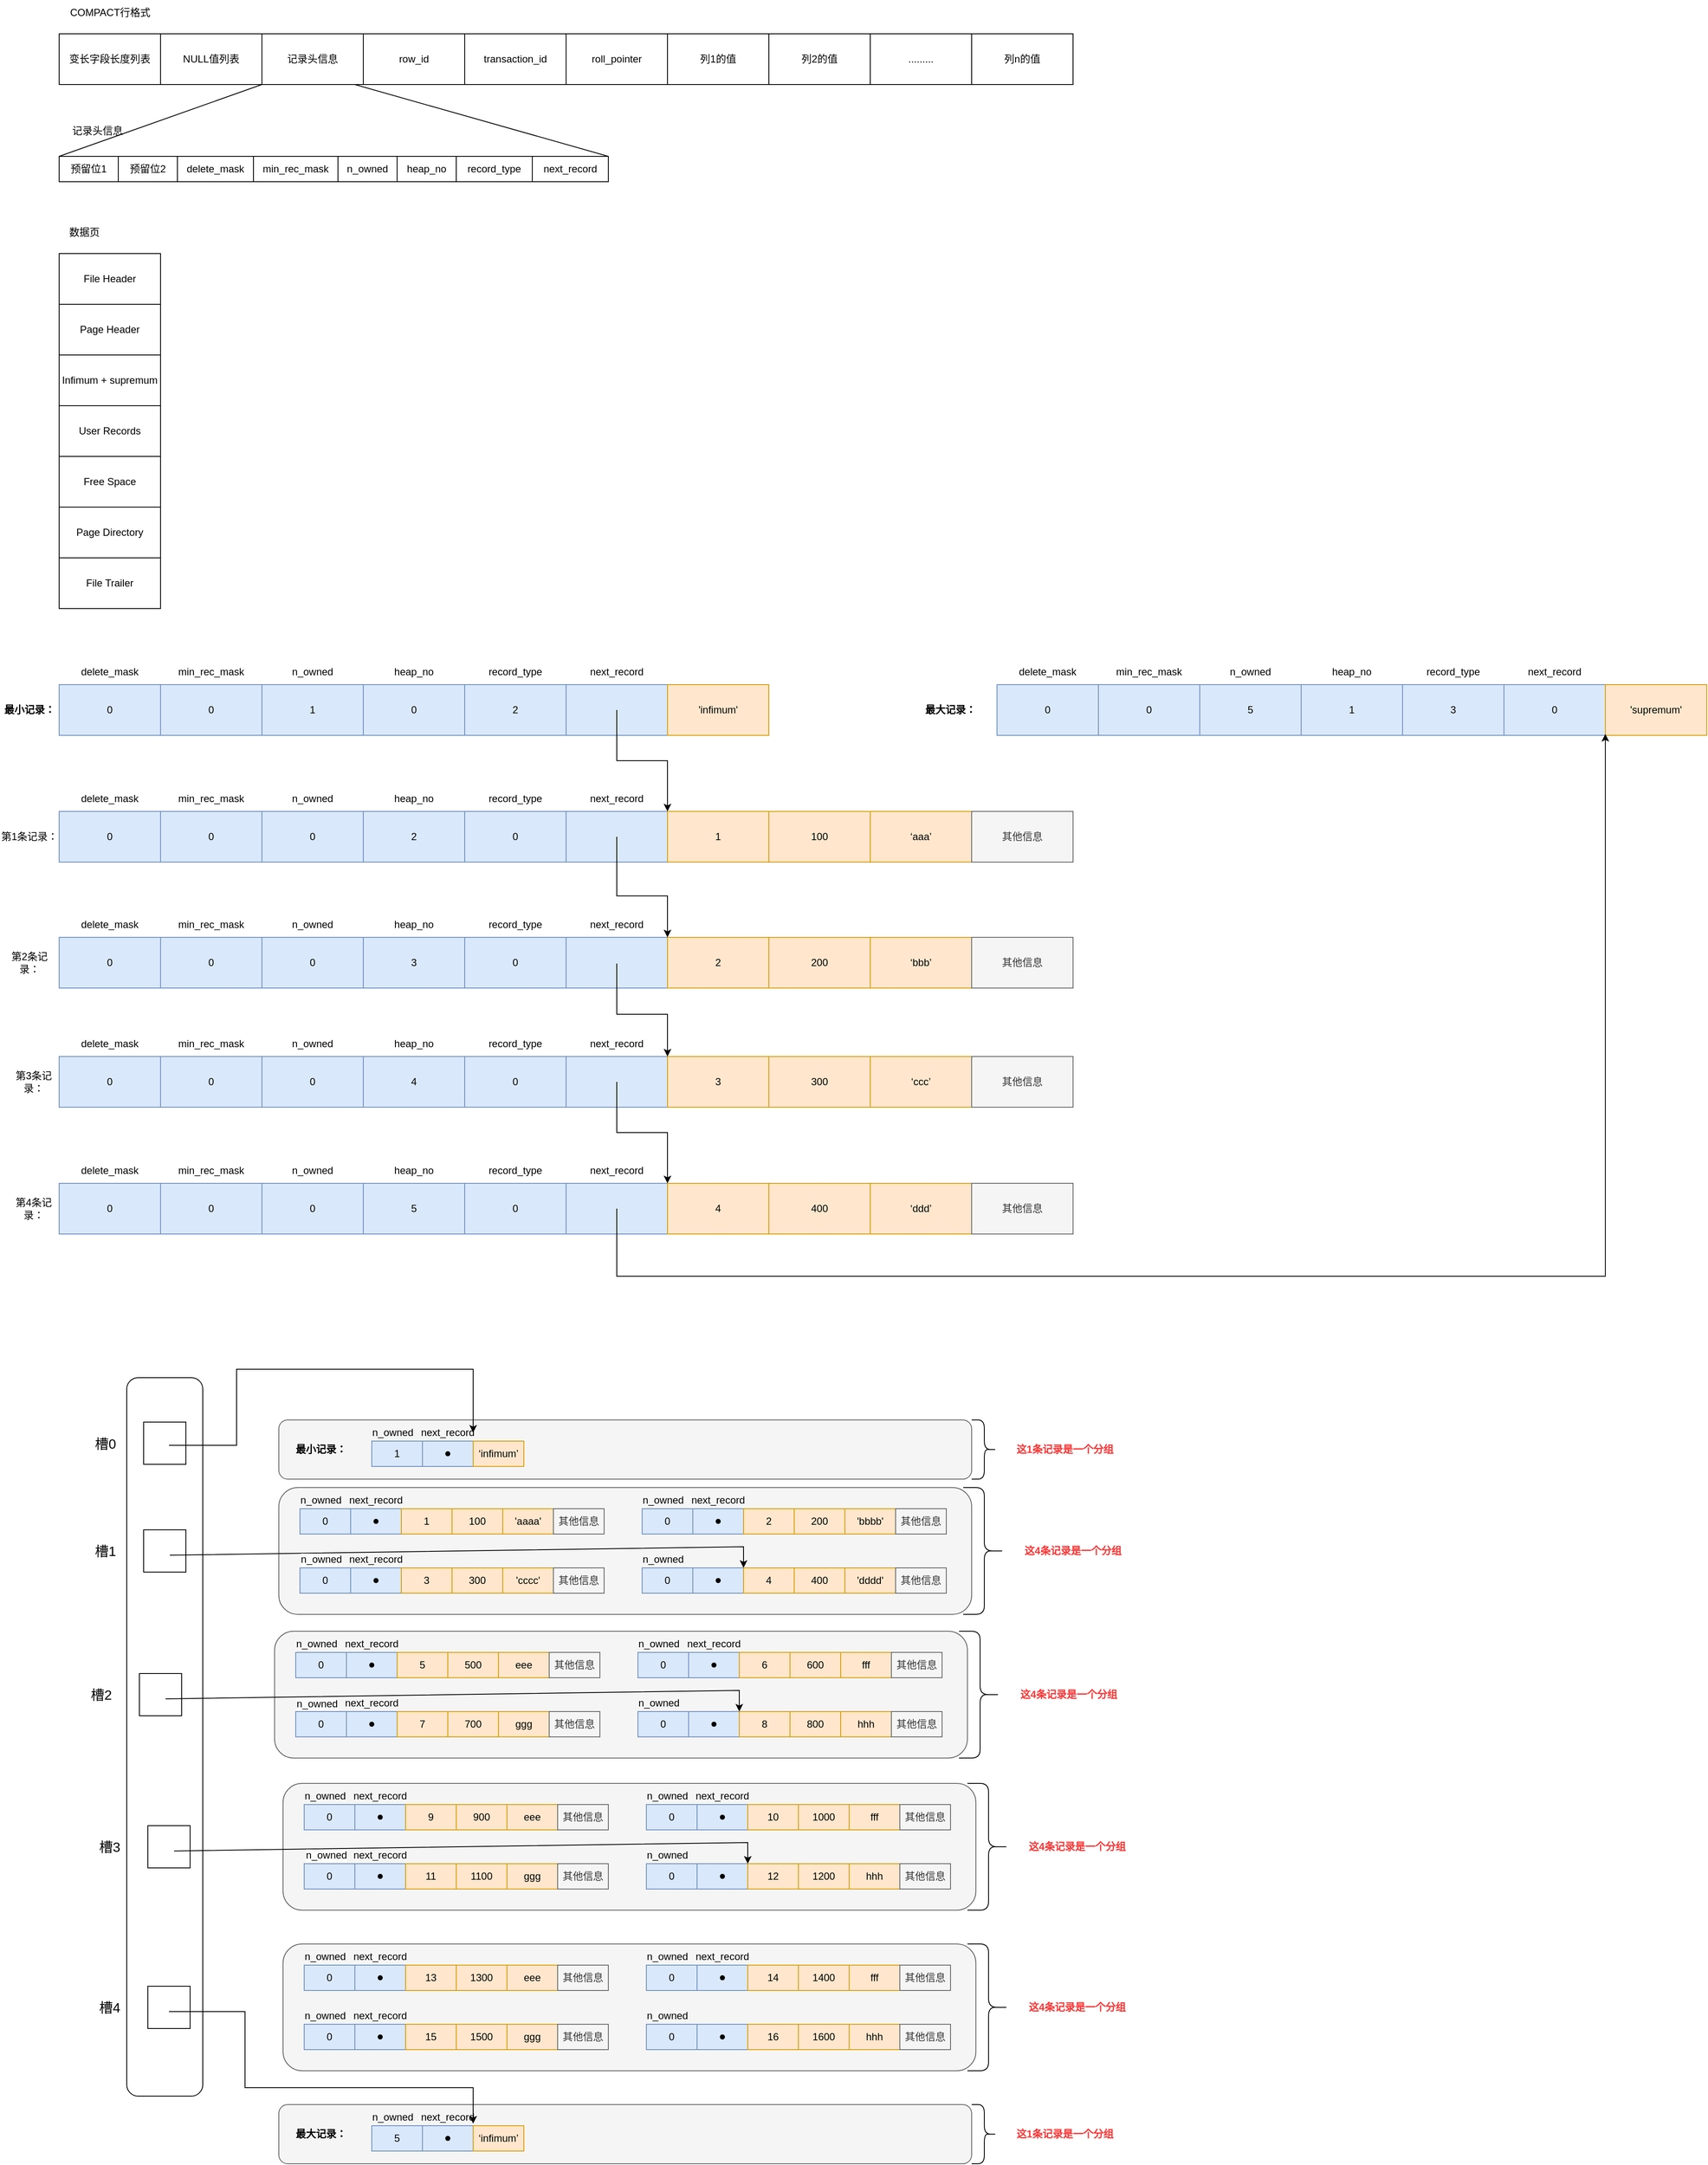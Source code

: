 <mxfile version="24.6.2" type="github">
  <diagram name="第 1 页" id="5WaXOuPdPEyuQgVvX9WO">
    <mxGraphModel dx="1042" dy="535" grid="1" gridSize="10" guides="1" tooltips="1" connect="1" arrows="1" fold="1" page="1" pageScale="1" pageWidth="827" pageHeight="1169" math="0" shadow="0">
      <root>
        <mxCell id="0" />
        <mxCell id="1" parent="0" />
        <mxCell id="aK4QPg-AOdt1nrVOHWA2-105" value="" style="rounded=1;whiteSpace=wrap;html=1;" vertex="1" parent="1">
          <mxGeometry x="170" y="1720" width="90" height="850" as="geometry" />
        </mxCell>
        <mxCell id="aK4QPg-AOdt1nrVOHWA2-95" value="" style="rounded=1;whiteSpace=wrap;html=1;fillColor=#f5f5f5;fontColor=#333333;strokeColor=#666666;" vertex="1" parent="1">
          <mxGeometry x="350" y="1770" width="820" height="70" as="geometry" />
        </mxCell>
        <mxCell id="SULV0UFMyUpc4uyj97xS-2" value="变长字段长度列表" style="rounded=0;whiteSpace=wrap;html=1;movable=0;resizable=0;rotatable=0;deletable=0;editable=0;locked=1;connectable=0;" parent="1" vertex="1">
          <mxGeometry x="90" y="130" width="120" height="60" as="geometry" />
        </mxCell>
        <mxCell id="SULV0UFMyUpc4uyj97xS-3" value="NULL值列表" style="rounded=0;whiteSpace=wrap;html=1;movable=0;resizable=0;rotatable=0;deletable=0;editable=0;locked=1;connectable=0;" parent="1" vertex="1">
          <mxGeometry x="210" y="130" width="120" height="60" as="geometry" />
        </mxCell>
        <mxCell id="SULV0UFMyUpc4uyj97xS-4" value="记录头信息" style="rounded=0;whiteSpace=wrap;html=1;movable=0;resizable=0;rotatable=0;deletable=0;editable=0;locked=1;connectable=0;" parent="1" vertex="1">
          <mxGeometry x="330" y="130" width="120" height="60" as="geometry" />
        </mxCell>
        <mxCell id="SULV0UFMyUpc4uyj97xS-5" value="列1的值" style="rounded=0;whiteSpace=wrap;html=1;movable=0;resizable=0;rotatable=0;deletable=0;editable=0;locked=1;connectable=0;" parent="1" vertex="1">
          <mxGeometry x="810" y="130" width="120" height="60" as="geometry" />
        </mxCell>
        <mxCell id="SULV0UFMyUpc4uyj97xS-6" value="列2的值" style="rounded=0;whiteSpace=wrap;html=1;movable=0;resizable=0;rotatable=0;deletable=0;editable=0;locked=1;connectable=0;" parent="1" vertex="1">
          <mxGeometry x="930" y="130" width="120" height="60" as="geometry" />
        </mxCell>
        <mxCell id="SULV0UFMyUpc4uyj97xS-7" value="........." style="rounded=0;whiteSpace=wrap;html=1;movable=0;resizable=0;rotatable=0;deletable=0;editable=0;locked=1;connectable=0;" parent="1" vertex="1">
          <mxGeometry x="1050" y="130" width="120" height="60" as="geometry" />
        </mxCell>
        <mxCell id="SULV0UFMyUpc4uyj97xS-10" value="列n的值" style="rounded=0;whiteSpace=wrap;html=1;movable=0;resizable=0;rotatable=0;deletable=0;editable=0;locked=1;connectable=0;" parent="1" vertex="1">
          <mxGeometry x="1170" y="130" width="120" height="60" as="geometry" />
        </mxCell>
        <mxCell id="SULV0UFMyUpc4uyj97xS-11" value="预留位1" style="rounded=0;whiteSpace=wrap;html=1;imageHeight=24;imageWidth=24;movable=0;resizable=0;rotatable=0;deletable=0;editable=0;locked=1;connectable=0;" parent="1" vertex="1">
          <mxGeometry x="90" y="275" width="70" height="30" as="geometry" />
        </mxCell>
        <mxCell id="SULV0UFMyUpc4uyj97xS-12" value="COMPACT行格式" style="text;html=1;align=center;verticalAlign=middle;resizable=0;points=[];autosize=1;strokeColor=none;fillColor=none;movable=0;rotatable=0;deletable=0;editable=0;locked=1;connectable=0;" parent="1" vertex="1">
          <mxGeometry x="90" y="90" width="120" height="30" as="geometry" />
        </mxCell>
        <mxCell id="SULV0UFMyUpc4uyj97xS-13" value="记录头信息" style="text;html=1;align=center;verticalAlign=middle;resizable=0;points=[];autosize=1;strokeColor=none;fillColor=none;imageHeight=10;movable=0;rotatable=0;deletable=0;editable=0;locked=1;connectable=0;" parent="1" vertex="1">
          <mxGeometry x="95" y="230" width="80" height="30" as="geometry" />
        </mxCell>
        <mxCell id="SULV0UFMyUpc4uyj97xS-14" value="预留位2" style="rounded=0;whiteSpace=wrap;html=1;imageHeight=24;imageWidth=24;movable=0;resizable=0;rotatable=0;deletable=0;editable=0;locked=1;connectable=0;" parent="1" vertex="1">
          <mxGeometry x="160" y="275" width="70" height="30" as="geometry" />
        </mxCell>
        <mxCell id="SULV0UFMyUpc4uyj97xS-15" value="delete_mask" style="rounded=0;whiteSpace=wrap;html=1;imageHeight=24;imageWidth=24;movable=0;resizable=0;rotatable=0;deletable=0;editable=0;locked=1;connectable=0;" parent="1" vertex="1">
          <mxGeometry x="230" y="275" width="90" height="30" as="geometry" />
        </mxCell>
        <mxCell id="SULV0UFMyUpc4uyj97xS-16" value="min_rec_mask" style="rounded=0;whiteSpace=wrap;html=1;movable=0;resizable=0;rotatable=0;deletable=0;editable=0;locked=1;connectable=0;" parent="1" vertex="1">
          <mxGeometry x="320" y="275" width="100" height="30" as="geometry" />
        </mxCell>
        <mxCell id="SULV0UFMyUpc4uyj97xS-17" value="n_owned" style="rounded=0;whiteSpace=wrap;html=1;movable=0;resizable=0;rotatable=0;deletable=0;editable=0;locked=1;connectable=0;" parent="1" vertex="1">
          <mxGeometry x="420" y="275" width="70" height="30" as="geometry" />
        </mxCell>
        <mxCell id="SULV0UFMyUpc4uyj97xS-18" value="heap_no" style="rounded=0;whiteSpace=wrap;html=1;movable=0;resizable=0;rotatable=0;deletable=0;editable=0;locked=1;connectable=0;" parent="1" vertex="1">
          <mxGeometry x="490" y="275" width="70" height="30" as="geometry" />
        </mxCell>
        <mxCell id="SULV0UFMyUpc4uyj97xS-19" value="record_type" style="rounded=0;whiteSpace=wrap;html=1;movable=0;resizable=0;rotatable=0;deletable=0;editable=0;locked=1;connectable=0;" parent="1" vertex="1">
          <mxGeometry x="560" y="275" width="90" height="30" as="geometry" />
        </mxCell>
        <mxCell id="SULV0UFMyUpc4uyj97xS-20" value="next_record" style="rounded=0;whiteSpace=wrap;html=1;movable=0;resizable=0;rotatable=0;deletable=0;editable=0;locked=1;connectable=0;" parent="1" vertex="1">
          <mxGeometry x="650" y="275" width="90" height="30" as="geometry" />
        </mxCell>
        <mxCell id="SULV0UFMyUpc4uyj97xS-21" value="row_id" style="rounded=0;whiteSpace=wrap;html=1;movable=0;resizable=0;rotatable=0;deletable=0;editable=0;locked=1;connectable=0;" parent="1" vertex="1">
          <mxGeometry x="450" y="130" width="120" height="60" as="geometry" />
        </mxCell>
        <mxCell id="SULV0UFMyUpc4uyj97xS-22" value="transaction_id" style="rounded=0;whiteSpace=wrap;html=1;movable=0;resizable=0;rotatable=0;deletable=0;editable=0;locked=1;connectable=0;" parent="1" vertex="1">
          <mxGeometry x="570" y="130" width="120" height="60" as="geometry" />
        </mxCell>
        <mxCell id="SULV0UFMyUpc4uyj97xS-23" value="roll_pointer" style="rounded=0;whiteSpace=wrap;html=1;movable=0;resizable=0;rotatable=0;deletable=0;editable=0;locked=1;connectable=0;" parent="1" vertex="1">
          <mxGeometry x="690" y="130" width="120" height="60" as="geometry" />
        </mxCell>
        <mxCell id="SULV0UFMyUpc4uyj97xS-24" value="File Header" style="rounded=0;whiteSpace=wrap;html=1;movable=0;resizable=0;rotatable=0;deletable=0;editable=0;locked=1;connectable=0;" parent="1" vertex="1">
          <mxGeometry x="90" y="390" width="120" height="60" as="geometry" />
        </mxCell>
        <mxCell id="SULV0UFMyUpc4uyj97xS-25" value="数据页" style="text;html=1;align=center;verticalAlign=middle;whiteSpace=wrap;rounded=0;movable=0;resizable=0;rotatable=0;deletable=0;editable=0;locked=1;connectable=0;" parent="1" vertex="1">
          <mxGeometry x="90" y="350" width="60" height="30" as="geometry" />
        </mxCell>
        <mxCell id="SULV0UFMyUpc4uyj97xS-26" value="Page Header" style="rounded=0;whiteSpace=wrap;html=1;movable=0;resizable=0;rotatable=0;deletable=0;editable=0;locked=1;connectable=0;" parent="1" vertex="1">
          <mxGeometry x="90" y="450" width="120" height="60" as="geometry" />
        </mxCell>
        <mxCell id="SULV0UFMyUpc4uyj97xS-27" value="Infimum + supremum" style="rounded=0;whiteSpace=wrap;html=1;movable=0;resizable=0;rotatable=0;deletable=0;editable=0;locked=1;connectable=0;" parent="1" vertex="1">
          <mxGeometry x="90" y="510" width="120" height="60" as="geometry" />
        </mxCell>
        <mxCell id="SULV0UFMyUpc4uyj97xS-28" value="User Records" style="rounded=0;whiteSpace=wrap;html=1;movable=0;resizable=0;rotatable=0;deletable=0;editable=0;locked=1;connectable=0;" parent="1" vertex="1">
          <mxGeometry x="90" y="570" width="120" height="60" as="geometry" />
        </mxCell>
        <mxCell id="SULV0UFMyUpc4uyj97xS-29" value="Free Space" style="rounded=0;whiteSpace=wrap;html=1;movable=0;resizable=0;rotatable=0;deletable=0;editable=0;locked=1;connectable=0;" parent="1" vertex="1">
          <mxGeometry x="90" y="630" width="120" height="60" as="geometry" />
        </mxCell>
        <mxCell id="SULV0UFMyUpc4uyj97xS-30" value="Page Directory" style="rounded=0;whiteSpace=wrap;html=1;movable=0;resizable=0;rotatable=0;deletable=0;editable=0;locked=1;connectable=0;" parent="1" vertex="1">
          <mxGeometry x="90" y="690" width="120" height="60" as="geometry" />
        </mxCell>
        <mxCell id="SULV0UFMyUpc4uyj97xS-31" value="File Trailer" style="rounded=0;whiteSpace=wrap;html=1;movable=0;resizable=0;rotatable=0;deletable=0;editable=0;locked=1;connectable=0;" parent="1" vertex="1">
          <mxGeometry x="90" y="750" width="120" height="60" as="geometry" />
        </mxCell>
        <mxCell id="SULV0UFMyUpc4uyj97xS-32" value="" style="endArrow=none;html=1;rounded=0;entryX=0;entryY=1;entryDx=0;entryDy=0;exitX=0;exitY=0;exitDx=0;exitDy=0;movable=0;resizable=0;rotatable=0;deletable=0;editable=0;locked=1;connectable=0;" parent="1" source="SULV0UFMyUpc4uyj97xS-11" target="SULV0UFMyUpc4uyj97xS-4" edge="1">
          <mxGeometry width="50" height="50" relative="1" as="geometry">
            <mxPoint x="90" y="270" as="sourcePoint" />
            <mxPoint x="140" y="220" as="targetPoint" />
          </mxGeometry>
        </mxCell>
        <mxCell id="SULV0UFMyUpc4uyj97xS-33" value="" style="endArrow=none;html=1;rounded=0;entryX=0.917;entryY=1;entryDx=0;entryDy=0;entryPerimeter=0;exitX=1;exitY=0;exitDx=0;exitDy=0;movable=0;resizable=0;rotatable=0;deletable=0;editable=0;locked=1;connectable=0;" parent="1" source="SULV0UFMyUpc4uyj97xS-20" target="SULV0UFMyUpc4uyj97xS-4" edge="1">
          <mxGeometry width="50" height="50" relative="1" as="geometry">
            <mxPoint x="740" y="270" as="sourcePoint" />
            <mxPoint x="790" y="220" as="targetPoint" />
          </mxGeometry>
        </mxCell>
        <mxCell id="SULV0UFMyUpc4uyj97xS-34" value="0" style="rounded=0;whiteSpace=wrap;html=1;fillColor=#dae8fc;strokeColor=#6c8ebf;movable=0;resizable=0;rotatable=0;deletable=0;editable=0;locked=1;connectable=0;" parent="1" vertex="1">
          <mxGeometry x="90" y="900" width="120" height="60" as="geometry" />
        </mxCell>
        <mxCell id="SULV0UFMyUpc4uyj97xS-35" value="0" style="rounded=0;whiteSpace=wrap;html=1;fillColor=#dae8fc;strokeColor=#6c8ebf;movable=0;resizable=0;rotatable=0;deletable=0;editable=0;locked=1;connectable=0;" parent="1" vertex="1">
          <mxGeometry x="210" y="900" width="120" height="60" as="geometry" />
        </mxCell>
        <mxCell id="SULV0UFMyUpc4uyj97xS-36" value="1" style="rounded=0;whiteSpace=wrap;html=1;fillColor=#dae8fc;strokeColor=#6c8ebf;movable=0;resizable=0;rotatable=0;deletable=0;editable=0;locked=1;connectable=0;" parent="1" vertex="1">
          <mxGeometry x="330" y="900" width="120" height="60" as="geometry" />
        </mxCell>
        <mxCell id="SULV0UFMyUpc4uyj97xS-37" value="delete_mask" style="text;html=1;align=center;verticalAlign=middle;whiteSpace=wrap;rounded=0;movable=0;resizable=0;rotatable=0;deletable=0;editable=0;locked=1;connectable=0;" parent="1" vertex="1">
          <mxGeometry x="120" y="870" width="60" height="30" as="geometry" />
        </mxCell>
        <mxCell id="SULV0UFMyUpc4uyj97xS-38" value="min_rec_mask" style="text;html=1;align=center;verticalAlign=middle;whiteSpace=wrap;rounded=0;movable=0;resizable=0;rotatable=0;deletable=0;editable=0;locked=1;connectable=0;" parent="1" vertex="1">
          <mxGeometry x="240" y="870" width="60" height="30" as="geometry" />
        </mxCell>
        <mxCell id="SULV0UFMyUpc4uyj97xS-39" value="n_owned" style="text;html=1;align=center;verticalAlign=middle;whiteSpace=wrap;rounded=0;movable=0;resizable=0;rotatable=0;deletable=0;editable=0;locked=1;connectable=0;" parent="1" vertex="1">
          <mxGeometry x="360" y="870" width="60" height="30" as="geometry" />
        </mxCell>
        <mxCell id="SULV0UFMyUpc4uyj97xS-40" value="0" style="rounded=0;whiteSpace=wrap;html=1;fillColor=#dae8fc;strokeColor=#6c8ebf;movable=0;resizable=0;rotatable=0;deletable=0;editable=0;locked=1;connectable=0;" parent="1" vertex="1">
          <mxGeometry x="450" y="900" width="120" height="60" as="geometry" />
        </mxCell>
        <mxCell id="SULV0UFMyUpc4uyj97xS-41" value="heap_no" style="text;html=1;align=center;verticalAlign=middle;whiteSpace=wrap;rounded=0;movable=0;resizable=0;rotatable=0;deletable=0;editable=0;locked=1;connectable=0;" parent="1" vertex="1">
          <mxGeometry x="480" y="870" width="60" height="30" as="geometry" />
        </mxCell>
        <mxCell id="SULV0UFMyUpc4uyj97xS-42" value="2" style="rounded=0;whiteSpace=wrap;html=1;fillColor=#dae8fc;strokeColor=#6c8ebf;movable=0;resizable=0;rotatable=0;deletable=0;editable=0;locked=1;connectable=0;" parent="1" vertex="1">
          <mxGeometry x="570" y="900" width="120" height="60" as="geometry" />
        </mxCell>
        <mxCell id="SULV0UFMyUpc4uyj97xS-43" value="record_type" style="text;html=1;align=center;verticalAlign=middle;whiteSpace=wrap;rounded=0;movable=0;resizable=0;rotatable=0;deletable=0;editable=0;locked=1;connectable=0;" parent="1" vertex="1">
          <mxGeometry x="600" y="870" width="60" height="30" as="geometry" />
        </mxCell>
        <mxCell id="SULV0UFMyUpc4uyj97xS-44" value="" style="rounded=0;whiteSpace=wrap;html=1;fillColor=#dae8fc;strokeColor=#6c8ebf;movable=0;resizable=0;rotatable=0;deletable=0;editable=0;locked=1;connectable=0;" parent="1" vertex="1">
          <mxGeometry x="690" y="900" width="120" height="60" as="geometry" />
        </mxCell>
        <mxCell id="SULV0UFMyUpc4uyj97xS-45" value="next_record" style="text;html=1;align=center;verticalAlign=middle;whiteSpace=wrap;rounded=0;movable=0;resizable=0;rotatable=0;deletable=0;editable=0;locked=1;connectable=0;" parent="1" vertex="1">
          <mxGeometry x="720" y="870" width="60" height="30" as="geometry" />
        </mxCell>
        <mxCell id="SULV0UFMyUpc4uyj97xS-46" value="&#39;infimum&#39;" style="rounded=0;whiteSpace=wrap;html=1;fillColor=#ffe6cc;strokeColor=#d79b00;movable=0;resizable=0;rotatable=0;deletable=0;editable=0;locked=1;connectable=0;" parent="1" vertex="1">
          <mxGeometry x="810" y="900" width="120" height="60" as="geometry" />
        </mxCell>
        <mxCell id="SULV0UFMyUpc4uyj97xS-47" value="0" style="rounded=0;whiteSpace=wrap;html=1;fillColor=#dae8fc;strokeColor=#6c8ebf;movable=0;resizable=0;rotatable=0;deletable=0;editable=0;locked=1;connectable=0;" parent="1" vertex="1">
          <mxGeometry x="1200" y="900" width="120" height="60" as="geometry" />
        </mxCell>
        <mxCell id="SULV0UFMyUpc4uyj97xS-48" value="0" style="rounded=0;whiteSpace=wrap;html=1;fillColor=#dae8fc;strokeColor=#6c8ebf;movable=0;resizable=0;rotatable=0;deletable=0;editable=0;locked=1;connectable=0;" parent="1" vertex="1">
          <mxGeometry x="1320" y="900" width="120" height="60" as="geometry" />
        </mxCell>
        <mxCell id="SULV0UFMyUpc4uyj97xS-49" value="5" style="rounded=0;whiteSpace=wrap;html=1;fillColor=#dae8fc;strokeColor=#6c8ebf;movable=0;resizable=0;rotatable=0;deletable=0;editable=0;locked=1;connectable=0;" parent="1" vertex="1">
          <mxGeometry x="1440" y="900" width="120" height="60" as="geometry" />
        </mxCell>
        <mxCell id="SULV0UFMyUpc4uyj97xS-50" value="delete_mask" style="text;html=1;align=center;verticalAlign=middle;whiteSpace=wrap;rounded=0;movable=0;resizable=0;rotatable=0;deletable=0;editable=0;locked=1;connectable=0;" parent="1" vertex="1">
          <mxGeometry x="1230" y="870" width="60" height="30" as="geometry" />
        </mxCell>
        <mxCell id="SULV0UFMyUpc4uyj97xS-51" value="min_rec_mask" style="text;html=1;align=center;verticalAlign=middle;whiteSpace=wrap;rounded=0;movable=0;resizable=0;rotatable=0;deletable=0;editable=0;locked=1;connectable=0;" parent="1" vertex="1">
          <mxGeometry x="1350" y="870" width="60" height="30" as="geometry" />
        </mxCell>
        <mxCell id="SULV0UFMyUpc4uyj97xS-52" value="n_owned" style="text;html=1;align=center;verticalAlign=middle;whiteSpace=wrap;rounded=0;movable=0;resizable=0;rotatable=0;deletable=0;editable=0;locked=1;connectable=0;" parent="1" vertex="1">
          <mxGeometry x="1470" y="870" width="60" height="30" as="geometry" />
        </mxCell>
        <mxCell id="SULV0UFMyUpc4uyj97xS-53" value="1" style="rounded=0;whiteSpace=wrap;html=1;fillColor=#dae8fc;strokeColor=#6c8ebf;movable=0;resizable=0;rotatable=0;deletable=0;editable=0;locked=1;connectable=0;" parent="1" vertex="1">
          <mxGeometry x="1560" y="900" width="120" height="60" as="geometry" />
        </mxCell>
        <mxCell id="SULV0UFMyUpc4uyj97xS-54" value="heap_no" style="text;html=1;align=center;verticalAlign=middle;whiteSpace=wrap;rounded=0;movable=0;resizable=0;rotatable=0;deletable=0;editable=0;locked=1;connectable=0;" parent="1" vertex="1">
          <mxGeometry x="1590" y="870" width="60" height="30" as="geometry" />
        </mxCell>
        <mxCell id="SULV0UFMyUpc4uyj97xS-55" value="3" style="rounded=0;whiteSpace=wrap;html=1;fillColor=#dae8fc;strokeColor=#6c8ebf;movable=0;resizable=0;rotatable=0;deletable=0;editable=0;locked=1;connectable=0;" parent="1" vertex="1">
          <mxGeometry x="1680" y="900" width="120" height="60" as="geometry" />
        </mxCell>
        <mxCell id="SULV0UFMyUpc4uyj97xS-56" value="record_type" style="text;html=1;align=center;verticalAlign=middle;whiteSpace=wrap;rounded=0;movable=0;resizable=0;rotatable=0;deletable=0;editable=0;locked=1;connectable=0;" parent="1" vertex="1">
          <mxGeometry x="1710" y="870" width="60" height="30" as="geometry" />
        </mxCell>
        <mxCell id="SULV0UFMyUpc4uyj97xS-57" value="0" style="rounded=0;whiteSpace=wrap;html=1;fillColor=#dae8fc;strokeColor=#6c8ebf;movable=0;resizable=0;rotatable=0;deletable=0;editable=0;locked=1;connectable=0;" parent="1" vertex="1">
          <mxGeometry x="1800" y="900" width="120" height="60" as="geometry" />
        </mxCell>
        <mxCell id="SULV0UFMyUpc4uyj97xS-58" value="next_record" style="text;html=1;align=center;verticalAlign=middle;whiteSpace=wrap;rounded=0;movable=0;resizable=0;rotatable=0;deletable=0;editable=0;locked=1;connectable=0;" parent="1" vertex="1">
          <mxGeometry x="1830" y="870" width="60" height="30" as="geometry" />
        </mxCell>
        <mxCell id="SULV0UFMyUpc4uyj97xS-59" value="&#39;supremum&#39;" style="rounded=0;whiteSpace=wrap;html=1;fillColor=#ffe6cc;strokeColor=#d79b00;movable=0;resizable=0;rotatable=0;deletable=0;editable=0;locked=1;connectable=0;" parent="1" vertex="1">
          <mxGeometry x="1920" y="900" width="120" height="60" as="geometry" />
        </mxCell>
        <mxCell id="SULV0UFMyUpc4uyj97xS-60" value="&lt;b&gt;最大记录：&lt;/b&gt;" style="text;html=1;align=center;verticalAlign=middle;whiteSpace=wrap;rounded=0;" parent="1" vertex="1">
          <mxGeometry x="1110" y="915" width="70" height="30" as="geometry" />
        </mxCell>
        <mxCell id="SULV0UFMyUpc4uyj97xS-61" value="&lt;b&gt;最小记录：&lt;/b&gt;" style="text;html=1;align=center;verticalAlign=middle;whiteSpace=wrap;rounded=0;" parent="1" vertex="1">
          <mxGeometry x="20" y="915" width="70" height="30" as="geometry" />
        </mxCell>
        <mxCell id="SULV0UFMyUpc4uyj97xS-62" value="0" style="rounded=0;whiteSpace=wrap;html=1;fillColor=#dae8fc;strokeColor=#6c8ebf;movable=0;resizable=0;rotatable=0;deletable=0;editable=0;locked=1;connectable=0;" parent="1" vertex="1">
          <mxGeometry x="90" y="1050" width="120" height="60" as="geometry" />
        </mxCell>
        <mxCell id="SULV0UFMyUpc4uyj97xS-63" value="0" style="rounded=0;whiteSpace=wrap;html=1;fillColor=#dae8fc;strokeColor=#6c8ebf;movable=0;resizable=0;rotatable=0;deletable=0;editable=0;locked=1;connectable=0;" parent="1" vertex="1">
          <mxGeometry x="210" y="1050" width="120" height="60" as="geometry" />
        </mxCell>
        <mxCell id="SULV0UFMyUpc4uyj97xS-64" value="0" style="rounded=0;whiteSpace=wrap;html=1;fillColor=#dae8fc;strokeColor=#6c8ebf;movable=0;resizable=0;rotatable=0;deletable=0;editable=0;locked=1;connectable=0;" parent="1" vertex="1">
          <mxGeometry x="330" y="1050" width="120" height="60" as="geometry" />
        </mxCell>
        <mxCell id="SULV0UFMyUpc4uyj97xS-65" value="delete_mask" style="text;html=1;align=center;verticalAlign=middle;whiteSpace=wrap;rounded=0;movable=0;resizable=0;rotatable=0;deletable=0;editable=0;locked=1;connectable=0;" parent="1" vertex="1">
          <mxGeometry x="120" y="1020" width="60" height="30" as="geometry" />
        </mxCell>
        <mxCell id="SULV0UFMyUpc4uyj97xS-66" value="min_rec_mask" style="text;html=1;align=center;verticalAlign=middle;whiteSpace=wrap;rounded=0;movable=0;resizable=0;rotatable=0;deletable=0;editable=0;locked=1;connectable=0;" parent="1" vertex="1">
          <mxGeometry x="240" y="1020" width="60" height="30" as="geometry" />
        </mxCell>
        <mxCell id="SULV0UFMyUpc4uyj97xS-67" value="n_owned" style="text;html=1;align=center;verticalAlign=middle;whiteSpace=wrap;rounded=0;movable=0;resizable=0;rotatable=0;deletable=0;editable=0;locked=1;connectable=0;" parent="1" vertex="1">
          <mxGeometry x="360" y="1020" width="60" height="30" as="geometry" />
        </mxCell>
        <mxCell id="SULV0UFMyUpc4uyj97xS-68" value="2" style="rounded=0;whiteSpace=wrap;html=1;fillColor=#dae8fc;strokeColor=#6c8ebf;movable=0;resizable=0;rotatable=0;deletable=0;editable=0;locked=1;connectable=0;" parent="1" vertex="1">
          <mxGeometry x="450" y="1050" width="120" height="60" as="geometry" />
        </mxCell>
        <mxCell id="SULV0UFMyUpc4uyj97xS-69" value="heap_no" style="text;html=1;align=center;verticalAlign=middle;whiteSpace=wrap;rounded=0;movable=0;resizable=0;rotatable=0;deletable=0;editable=0;locked=1;connectable=0;" parent="1" vertex="1">
          <mxGeometry x="480" y="1020" width="60" height="30" as="geometry" />
        </mxCell>
        <mxCell id="SULV0UFMyUpc4uyj97xS-70" value="0" style="rounded=0;whiteSpace=wrap;html=1;fillColor=#dae8fc;strokeColor=#6c8ebf;movable=0;resizable=0;rotatable=0;deletable=0;editable=0;locked=1;connectable=0;" parent="1" vertex="1">
          <mxGeometry x="570" y="1050" width="120" height="60" as="geometry" />
        </mxCell>
        <mxCell id="SULV0UFMyUpc4uyj97xS-71" value="record_type" style="text;html=1;align=center;verticalAlign=middle;whiteSpace=wrap;rounded=0;movable=0;resizable=0;rotatable=0;deletable=0;editable=0;locked=1;connectable=0;" parent="1" vertex="1">
          <mxGeometry x="600" y="1020" width="60" height="30" as="geometry" />
        </mxCell>
        <mxCell id="SULV0UFMyUpc4uyj97xS-72" value="" style="rounded=0;whiteSpace=wrap;html=1;fillColor=#dae8fc;strokeColor=#6c8ebf;movable=0;resizable=0;rotatable=0;deletable=0;editable=0;locked=1;connectable=0;" parent="1" vertex="1">
          <mxGeometry x="690" y="1050" width="120" height="60" as="geometry" />
        </mxCell>
        <mxCell id="SULV0UFMyUpc4uyj97xS-73" value="next_record" style="text;html=1;align=center;verticalAlign=middle;whiteSpace=wrap;rounded=0;movable=0;resizable=0;rotatable=0;deletable=0;editable=0;locked=1;connectable=0;" parent="1" vertex="1">
          <mxGeometry x="720" y="1020" width="60" height="30" as="geometry" />
        </mxCell>
        <mxCell id="SULV0UFMyUpc4uyj97xS-74" value="1" style="rounded=0;whiteSpace=wrap;html=1;fillColor=#ffe6cc;strokeColor=#d79b00;movable=0;resizable=0;rotatable=0;deletable=0;editable=0;locked=1;connectable=0;" parent="1" vertex="1">
          <mxGeometry x="810" y="1050" width="120" height="60" as="geometry" />
        </mxCell>
        <mxCell id="SULV0UFMyUpc4uyj97xS-75" value="0" style="rounded=0;whiteSpace=wrap;html=1;fillColor=#dae8fc;strokeColor=#6c8ebf;movable=0;resizable=0;rotatable=0;deletable=0;editable=0;locked=1;connectable=0;" parent="1" vertex="1">
          <mxGeometry x="90" y="1199" width="120" height="60" as="geometry" />
        </mxCell>
        <mxCell id="SULV0UFMyUpc4uyj97xS-76" value="0" style="rounded=0;whiteSpace=wrap;html=1;fillColor=#dae8fc;strokeColor=#6c8ebf;movable=0;resizable=0;rotatable=0;deletable=0;editable=0;locked=1;connectable=0;" parent="1" vertex="1">
          <mxGeometry x="210" y="1199" width="120" height="60" as="geometry" />
        </mxCell>
        <mxCell id="SULV0UFMyUpc4uyj97xS-77" value="0" style="rounded=0;whiteSpace=wrap;html=1;fillColor=#dae8fc;strokeColor=#6c8ebf;movable=0;resizable=0;rotatable=0;deletable=0;editable=0;locked=1;connectable=0;" parent="1" vertex="1">
          <mxGeometry x="330" y="1199" width="120" height="60" as="geometry" />
        </mxCell>
        <mxCell id="SULV0UFMyUpc4uyj97xS-78" value="delete_mask" style="text;html=1;align=center;verticalAlign=middle;whiteSpace=wrap;rounded=0;movable=0;resizable=0;rotatable=0;deletable=0;editable=0;locked=1;connectable=0;" parent="1" vertex="1">
          <mxGeometry x="120" y="1169" width="60" height="30" as="geometry" />
        </mxCell>
        <mxCell id="SULV0UFMyUpc4uyj97xS-79" value="min_rec_mask" style="text;html=1;align=center;verticalAlign=middle;whiteSpace=wrap;rounded=0;movable=0;resizable=0;rotatable=0;deletable=0;editable=0;locked=1;connectable=0;" parent="1" vertex="1">
          <mxGeometry x="240" y="1169" width="60" height="30" as="geometry" />
        </mxCell>
        <mxCell id="SULV0UFMyUpc4uyj97xS-80" value="n_owned" style="text;html=1;align=center;verticalAlign=middle;whiteSpace=wrap;rounded=0;movable=0;resizable=0;rotatable=0;deletable=0;editable=0;locked=1;connectable=0;" parent="1" vertex="1">
          <mxGeometry x="360" y="1169" width="60" height="30" as="geometry" />
        </mxCell>
        <mxCell id="SULV0UFMyUpc4uyj97xS-81" value="3" style="rounded=0;whiteSpace=wrap;html=1;fillColor=#dae8fc;strokeColor=#6c8ebf;movable=0;resizable=0;rotatable=0;deletable=0;editable=0;locked=1;connectable=0;" parent="1" vertex="1">
          <mxGeometry x="450" y="1199" width="120" height="60" as="geometry" />
        </mxCell>
        <mxCell id="SULV0UFMyUpc4uyj97xS-82" value="heap_no" style="text;html=1;align=center;verticalAlign=middle;whiteSpace=wrap;rounded=0;movable=0;resizable=0;rotatable=0;deletable=0;editable=0;locked=1;connectable=0;" parent="1" vertex="1">
          <mxGeometry x="480" y="1169" width="60" height="30" as="geometry" />
        </mxCell>
        <mxCell id="SULV0UFMyUpc4uyj97xS-83" value="0" style="rounded=0;whiteSpace=wrap;html=1;fillColor=#dae8fc;strokeColor=#6c8ebf;movable=0;resizable=0;rotatable=0;deletable=0;editable=0;locked=1;connectable=0;" parent="1" vertex="1">
          <mxGeometry x="570" y="1199" width="120" height="60" as="geometry" />
        </mxCell>
        <mxCell id="SULV0UFMyUpc4uyj97xS-84" value="record_type" style="text;html=1;align=center;verticalAlign=middle;whiteSpace=wrap;rounded=0;movable=0;resizable=0;rotatable=0;deletable=0;editable=0;locked=1;connectable=0;" parent="1" vertex="1">
          <mxGeometry x="600" y="1169" width="60" height="30" as="geometry" />
        </mxCell>
        <mxCell id="SULV0UFMyUpc4uyj97xS-85" value="" style="rounded=0;whiteSpace=wrap;html=1;fillColor=#dae8fc;strokeColor=#6c8ebf;movable=0;resizable=0;rotatable=0;deletable=0;editable=0;locked=1;connectable=0;" parent="1" vertex="1">
          <mxGeometry x="690" y="1199" width="120" height="60" as="geometry" />
        </mxCell>
        <mxCell id="SULV0UFMyUpc4uyj97xS-86" value="next_record" style="text;html=1;align=center;verticalAlign=middle;whiteSpace=wrap;rounded=0;movable=0;resizable=0;rotatable=0;deletable=0;editable=0;locked=1;connectable=0;" parent="1" vertex="1">
          <mxGeometry x="720" y="1169" width="60" height="30" as="geometry" />
        </mxCell>
        <mxCell id="SULV0UFMyUpc4uyj97xS-88" value="0" style="rounded=0;whiteSpace=wrap;html=1;fillColor=#dae8fc;strokeColor=#6c8ebf;movable=0;resizable=0;rotatable=0;deletable=0;editable=0;locked=1;connectable=0;" parent="1" vertex="1">
          <mxGeometry x="90" y="1340" width="120" height="60" as="geometry" />
        </mxCell>
        <mxCell id="SULV0UFMyUpc4uyj97xS-89" value="0" style="rounded=0;whiteSpace=wrap;html=1;fillColor=#dae8fc;strokeColor=#6c8ebf;movable=0;resizable=0;rotatable=0;deletable=0;editable=0;locked=1;connectable=0;" parent="1" vertex="1">
          <mxGeometry x="210" y="1340" width="120" height="60" as="geometry" />
        </mxCell>
        <mxCell id="SULV0UFMyUpc4uyj97xS-90" value="0" style="rounded=0;whiteSpace=wrap;html=1;fillColor=#dae8fc;strokeColor=#6c8ebf;movable=0;resizable=0;rotatable=0;deletable=0;editable=0;locked=1;connectable=0;" parent="1" vertex="1">
          <mxGeometry x="330" y="1340" width="120" height="60" as="geometry" />
        </mxCell>
        <mxCell id="SULV0UFMyUpc4uyj97xS-91" value="delete_mask" style="text;html=1;align=center;verticalAlign=middle;whiteSpace=wrap;rounded=0;movable=0;resizable=0;rotatable=0;deletable=0;editable=0;locked=1;connectable=0;" parent="1" vertex="1">
          <mxGeometry x="120" y="1310" width="60" height="30" as="geometry" />
        </mxCell>
        <mxCell id="SULV0UFMyUpc4uyj97xS-92" value="min_rec_mask" style="text;html=1;align=center;verticalAlign=middle;whiteSpace=wrap;rounded=0;movable=0;resizable=0;rotatable=0;deletable=0;editable=0;locked=1;connectable=0;" parent="1" vertex="1">
          <mxGeometry x="240" y="1310" width="60" height="30" as="geometry" />
        </mxCell>
        <mxCell id="SULV0UFMyUpc4uyj97xS-93" value="n_owned" style="text;html=1;align=center;verticalAlign=middle;whiteSpace=wrap;rounded=0;movable=0;resizable=0;rotatable=0;deletable=0;editable=0;locked=1;connectable=0;" parent="1" vertex="1">
          <mxGeometry x="360" y="1310" width="60" height="30" as="geometry" />
        </mxCell>
        <mxCell id="SULV0UFMyUpc4uyj97xS-94" value="4" style="rounded=0;whiteSpace=wrap;html=1;fillColor=#dae8fc;strokeColor=#6c8ebf;movable=0;resizable=0;rotatable=0;deletable=0;editable=0;locked=1;connectable=0;" parent="1" vertex="1">
          <mxGeometry x="450" y="1340" width="120" height="60" as="geometry" />
        </mxCell>
        <mxCell id="SULV0UFMyUpc4uyj97xS-95" value="heap_no" style="text;html=1;align=center;verticalAlign=middle;whiteSpace=wrap;rounded=0;movable=0;resizable=0;rotatable=0;deletable=0;editable=0;locked=1;connectable=0;" parent="1" vertex="1">
          <mxGeometry x="480" y="1310" width="60" height="30" as="geometry" />
        </mxCell>
        <mxCell id="SULV0UFMyUpc4uyj97xS-96" value="0" style="rounded=0;whiteSpace=wrap;html=1;fillColor=#dae8fc;strokeColor=#6c8ebf;movable=0;resizable=0;rotatable=0;deletable=0;editable=0;locked=1;connectable=0;" parent="1" vertex="1">
          <mxGeometry x="570" y="1340" width="120" height="60" as="geometry" />
        </mxCell>
        <mxCell id="SULV0UFMyUpc4uyj97xS-97" value="record_type" style="text;html=1;align=center;verticalAlign=middle;whiteSpace=wrap;rounded=0;movable=0;resizable=0;rotatable=0;deletable=0;editable=0;locked=1;connectable=0;" parent="1" vertex="1">
          <mxGeometry x="600" y="1310" width="60" height="30" as="geometry" />
        </mxCell>
        <mxCell id="SULV0UFMyUpc4uyj97xS-98" value="" style="rounded=0;whiteSpace=wrap;html=1;fillColor=#dae8fc;strokeColor=#6c8ebf;movable=0;resizable=0;rotatable=0;deletable=0;editable=0;locked=1;connectable=0;" parent="1" vertex="1">
          <mxGeometry x="690" y="1340" width="120" height="60" as="geometry" />
        </mxCell>
        <mxCell id="SULV0UFMyUpc4uyj97xS-99" value="next_record" style="text;html=1;align=center;verticalAlign=middle;whiteSpace=wrap;rounded=0;movable=0;resizable=0;rotatable=0;deletable=0;editable=0;locked=1;connectable=0;" parent="1" vertex="1">
          <mxGeometry x="720" y="1310" width="60" height="30" as="geometry" />
        </mxCell>
        <mxCell id="SULV0UFMyUpc4uyj97xS-101" value="0" style="rounded=0;whiteSpace=wrap;html=1;fillColor=#dae8fc;strokeColor=#6c8ebf;movable=0;resizable=0;rotatable=0;deletable=0;editable=0;locked=1;connectable=0;" parent="1" vertex="1">
          <mxGeometry x="90" y="1490" width="120" height="60" as="geometry" />
        </mxCell>
        <mxCell id="SULV0UFMyUpc4uyj97xS-102" value="0" style="rounded=0;whiteSpace=wrap;html=1;fillColor=#dae8fc;strokeColor=#6c8ebf;movable=0;resizable=0;rotatable=0;deletable=0;editable=0;locked=1;connectable=0;" parent="1" vertex="1">
          <mxGeometry x="210" y="1490" width="120" height="60" as="geometry" />
        </mxCell>
        <mxCell id="SULV0UFMyUpc4uyj97xS-103" value="0" style="rounded=0;whiteSpace=wrap;html=1;fillColor=#dae8fc;strokeColor=#6c8ebf;movable=0;resizable=0;rotatable=0;deletable=0;editable=0;locked=1;connectable=0;" parent="1" vertex="1">
          <mxGeometry x="330" y="1490" width="120" height="60" as="geometry" />
        </mxCell>
        <mxCell id="SULV0UFMyUpc4uyj97xS-104" value="delete_mask" style="text;html=1;align=center;verticalAlign=middle;whiteSpace=wrap;rounded=0;movable=0;resizable=0;rotatable=0;deletable=0;editable=0;locked=1;connectable=0;" parent="1" vertex="1">
          <mxGeometry x="120" y="1460" width="60" height="30" as="geometry" />
        </mxCell>
        <mxCell id="SULV0UFMyUpc4uyj97xS-105" value="min_rec_mask" style="text;html=1;align=center;verticalAlign=middle;whiteSpace=wrap;rounded=0;movable=0;resizable=0;rotatable=0;deletable=0;editable=0;locked=1;connectable=0;" parent="1" vertex="1">
          <mxGeometry x="240" y="1460" width="60" height="30" as="geometry" />
        </mxCell>
        <mxCell id="SULV0UFMyUpc4uyj97xS-106" value="n_owned" style="text;html=1;align=center;verticalAlign=middle;whiteSpace=wrap;rounded=0;movable=0;resizable=0;rotatable=0;deletable=0;editable=0;locked=1;connectable=0;" parent="1" vertex="1">
          <mxGeometry x="360" y="1460" width="60" height="30" as="geometry" />
        </mxCell>
        <mxCell id="SULV0UFMyUpc4uyj97xS-107" value="5" style="rounded=0;whiteSpace=wrap;html=1;fillColor=#dae8fc;strokeColor=#6c8ebf;movable=0;resizable=0;rotatable=0;deletable=0;editable=0;locked=1;connectable=0;" parent="1" vertex="1">
          <mxGeometry x="450" y="1490" width="120" height="60" as="geometry" />
        </mxCell>
        <mxCell id="SULV0UFMyUpc4uyj97xS-108" value="heap_no" style="text;html=1;align=center;verticalAlign=middle;whiteSpace=wrap;rounded=0;movable=0;resizable=0;rotatable=0;deletable=0;editable=0;locked=1;connectable=0;" parent="1" vertex="1">
          <mxGeometry x="480" y="1460" width="60" height="30" as="geometry" />
        </mxCell>
        <mxCell id="SULV0UFMyUpc4uyj97xS-109" value="0" style="rounded=0;whiteSpace=wrap;html=1;fillColor=#dae8fc;strokeColor=#6c8ebf;movable=0;resizable=0;rotatable=0;deletable=0;editable=0;locked=1;connectable=0;" parent="1" vertex="1">
          <mxGeometry x="570" y="1490" width="120" height="60" as="geometry" />
        </mxCell>
        <mxCell id="SULV0UFMyUpc4uyj97xS-110" value="record_type" style="text;html=1;align=center;verticalAlign=middle;whiteSpace=wrap;rounded=0;movable=0;resizable=0;rotatable=0;deletable=0;editable=0;locked=1;connectable=0;" parent="1" vertex="1">
          <mxGeometry x="600" y="1460" width="60" height="30" as="geometry" />
        </mxCell>
        <mxCell id="SULV0UFMyUpc4uyj97xS-111" value="" style="rounded=0;whiteSpace=wrap;html=1;fillColor=#dae8fc;strokeColor=#6c8ebf;movable=0;resizable=0;rotatable=0;deletable=0;editable=0;locked=1;connectable=0;" parent="1" vertex="1">
          <mxGeometry x="690" y="1490" width="120" height="60" as="geometry" />
        </mxCell>
        <mxCell id="SULV0UFMyUpc4uyj97xS-112" value="next_record" style="text;html=1;align=center;verticalAlign=middle;whiteSpace=wrap;rounded=0;movable=0;resizable=0;rotatable=0;deletable=0;editable=0;locked=1;connectable=0;" parent="1" vertex="1">
          <mxGeometry x="720" y="1460" width="60" height="30" as="geometry" />
        </mxCell>
        <mxCell id="SULV0UFMyUpc4uyj97xS-114" value="第1条记录：" style="text;html=1;align=center;verticalAlign=middle;whiteSpace=wrap;rounded=0;" parent="1" vertex="1">
          <mxGeometry x="20" y="1065" width="70" height="30" as="geometry" />
        </mxCell>
        <mxCell id="SULV0UFMyUpc4uyj97xS-115" value="第2条记录：" style="text;html=1;align=center;verticalAlign=middle;whiteSpace=wrap;rounded=0;" parent="1" vertex="1">
          <mxGeometry x="25" y="1214" width="60" height="30" as="geometry" />
        </mxCell>
        <mxCell id="SULV0UFMyUpc4uyj97xS-116" value="第3条记录：" style="text;html=1;align=center;verticalAlign=middle;whiteSpace=wrap;rounded=0;" parent="1" vertex="1">
          <mxGeometry x="30" y="1355" width="60" height="30" as="geometry" />
        </mxCell>
        <mxCell id="SULV0UFMyUpc4uyj97xS-117" value="第4条记录：" style="text;html=1;align=center;verticalAlign=middle;whiteSpace=wrap;rounded=0;" parent="1" vertex="1">
          <mxGeometry x="30" y="1505" width="60" height="30" as="geometry" />
        </mxCell>
        <mxCell id="SULV0UFMyUpc4uyj97xS-118" value="100" style="rounded=0;whiteSpace=wrap;html=1;fillColor=#ffe6cc;strokeColor=#d79b00;movable=0;resizable=0;rotatable=0;deletable=0;editable=0;locked=1;connectable=0;" parent="1" vertex="1">
          <mxGeometry x="930" y="1050" width="120" height="60" as="geometry" />
        </mxCell>
        <mxCell id="SULV0UFMyUpc4uyj97xS-119" value="‘aaa’" style="rounded=0;whiteSpace=wrap;html=1;fillColor=#ffe6cc;strokeColor=#d79b00;movable=0;resizable=0;rotatable=0;deletable=0;editable=0;locked=1;connectable=0;" parent="1" vertex="1">
          <mxGeometry x="1050" y="1050" width="120" height="60" as="geometry" />
        </mxCell>
        <mxCell id="SULV0UFMyUpc4uyj97xS-121" value="其他信息" style="rounded=0;whiteSpace=wrap;html=1;fillColor=#f5f5f5;fontColor=#333333;strokeColor=#666666;movable=0;resizable=0;rotatable=0;deletable=0;editable=0;locked=1;connectable=0;" parent="1" vertex="1">
          <mxGeometry x="1170" y="1050" width="120" height="60" as="geometry" />
        </mxCell>
        <mxCell id="SULV0UFMyUpc4uyj97xS-126" value="2" style="rounded=0;whiteSpace=wrap;html=1;fillColor=#ffe6cc;strokeColor=#d79b00;movable=0;resizable=0;rotatable=0;deletable=0;editable=0;locked=1;connectable=0;" parent="1" vertex="1">
          <mxGeometry x="810" y="1199" width="120" height="60" as="geometry" />
        </mxCell>
        <mxCell id="SULV0UFMyUpc4uyj97xS-127" value="200" style="rounded=0;whiteSpace=wrap;html=1;fillColor=#ffe6cc;strokeColor=#d79b00;movable=0;resizable=0;rotatable=0;deletable=0;editable=0;locked=1;connectable=0;" parent="1" vertex="1">
          <mxGeometry x="930" y="1199" width="120" height="60" as="geometry" />
        </mxCell>
        <mxCell id="SULV0UFMyUpc4uyj97xS-128" value="‘bbb’" style="rounded=0;whiteSpace=wrap;html=1;fillColor=#ffe6cc;strokeColor=#d79b00;movable=0;resizable=0;rotatable=0;deletable=0;editable=0;locked=1;connectable=0;" parent="1" vertex="1">
          <mxGeometry x="1050" y="1199" width="120" height="60" as="geometry" />
        </mxCell>
        <mxCell id="SULV0UFMyUpc4uyj97xS-129" value="其他信息" style="rounded=0;whiteSpace=wrap;html=1;fillColor=#f5f5f5;fontColor=#333333;strokeColor=#666666;movable=0;resizable=0;rotatable=0;deletable=0;editable=0;locked=1;connectable=0;" parent="1" vertex="1">
          <mxGeometry x="1170" y="1199" width="120" height="60" as="geometry" />
        </mxCell>
        <mxCell id="SULV0UFMyUpc4uyj97xS-135" value="3" style="rounded=0;whiteSpace=wrap;html=1;fillColor=#ffe6cc;strokeColor=#d79b00;movable=0;resizable=0;rotatable=0;deletable=0;editable=0;locked=1;connectable=0;" parent="1" vertex="1">
          <mxGeometry x="810" y="1340" width="120" height="60" as="geometry" />
        </mxCell>
        <mxCell id="SULV0UFMyUpc4uyj97xS-136" value="300" style="rounded=0;whiteSpace=wrap;html=1;fillColor=#ffe6cc;strokeColor=#d79b00;movable=0;resizable=0;rotatable=0;deletable=0;editable=0;locked=1;connectable=0;" parent="1" vertex="1">
          <mxGeometry x="930" y="1340" width="120" height="60" as="geometry" />
        </mxCell>
        <mxCell id="SULV0UFMyUpc4uyj97xS-137" value="‘ccc’" style="rounded=0;whiteSpace=wrap;html=1;fillColor=#ffe6cc;strokeColor=#d79b00;movable=0;resizable=0;rotatable=0;deletable=0;editable=0;locked=1;connectable=0;" parent="1" vertex="1">
          <mxGeometry x="1050" y="1340" width="120" height="60" as="geometry" />
        </mxCell>
        <mxCell id="SULV0UFMyUpc4uyj97xS-138" value="其他信息" style="rounded=0;whiteSpace=wrap;html=1;fillColor=#f5f5f5;fontColor=#333333;strokeColor=#666666;movable=0;resizable=0;rotatable=0;deletable=0;editable=0;locked=1;connectable=0;" parent="1" vertex="1">
          <mxGeometry x="1170" y="1340" width="120" height="60" as="geometry" />
        </mxCell>
        <mxCell id="SULV0UFMyUpc4uyj97xS-139" value="4" style="rounded=0;whiteSpace=wrap;html=1;fillColor=#ffe6cc;strokeColor=#d79b00;movable=0;resizable=0;rotatable=0;deletable=0;editable=0;locked=1;connectable=0;" parent="1" vertex="1">
          <mxGeometry x="810" y="1490" width="120" height="60" as="geometry" />
        </mxCell>
        <mxCell id="SULV0UFMyUpc4uyj97xS-140" value="400" style="rounded=0;whiteSpace=wrap;html=1;fillColor=#ffe6cc;strokeColor=#d79b00;movable=0;resizable=0;rotatable=0;deletable=0;editable=0;locked=1;connectable=0;" parent="1" vertex="1">
          <mxGeometry x="930" y="1490" width="120" height="60" as="geometry" />
        </mxCell>
        <mxCell id="SULV0UFMyUpc4uyj97xS-141" value="‘ddd’" style="rounded=0;whiteSpace=wrap;html=1;fillColor=#ffe6cc;strokeColor=#d79b00;movable=0;resizable=0;rotatable=0;deletable=0;editable=0;locked=1;connectable=0;" parent="1" vertex="1">
          <mxGeometry x="1050" y="1490" width="120" height="60" as="geometry" />
        </mxCell>
        <mxCell id="SULV0UFMyUpc4uyj97xS-142" value="其他信息" style="rounded=0;whiteSpace=wrap;html=1;fillColor=#f5f5f5;fontColor=#333333;strokeColor=#666666;movable=0;resizable=0;rotatable=0;deletable=0;editable=0;locked=1;connectable=0;" parent="1" vertex="1">
          <mxGeometry x="1170" y="1490" width="120" height="60" as="geometry" />
        </mxCell>
        <mxCell id="SULV0UFMyUpc4uyj97xS-143" value="" style="endArrow=classic;html=1;rounded=0;entryX=0;entryY=0;entryDx=0;entryDy=0;" parent="1" target="SULV0UFMyUpc4uyj97xS-74" edge="1">
          <mxGeometry width="50" height="50" relative="1" as="geometry">
            <mxPoint x="750" y="930" as="sourcePoint" />
            <mxPoint x="800" y="880" as="targetPoint" />
            <Array as="points">
              <mxPoint x="750" y="990" />
              <mxPoint x="810" y="990" />
            </Array>
          </mxGeometry>
        </mxCell>
        <mxCell id="SULV0UFMyUpc4uyj97xS-145" value="" style="endArrow=classic;html=1;rounded=0;entryX=0;entryY=0;entryDx=0;entryDy=0;" parent="1" target="SULV0UFMyUpc4uyj97xS-126" edge="1">
          <mxGeometry width="50" height="50" relative="1" as="geometry">
            <mxPoint x="750" y="1080" as="sourcePoint" />
            <mxPoint x="800" y="1030" as="targetPoint" />
            <Array as="points">
              <mxPoint x="750" y="1150" />
              <mxPoint x="810" y="1150" />
            </Array>
          </mxGeometry>
        </mxCell>
        <mxCell id="SULV0UFMyUpc4uyj97xS-146" value="" style="endArrow=classic;html=1;rounded=0;entryX=0;entryY=0;entryDx=0;entryDy=0;" parent="1" target="SULV0UFMyUpc4uyj97xS-135" edge="1">
          <mxGeometry width="50" height="50" relative="1" as="geometry">
            <mxPoint x="750" y="1230" as="sourcePoint" />
            <mxPoint x="800" y="1180" as="targetPoint" />
            <Array as="points">
              <mxPoint x="750" y="1290" />
              <mxPoint x="810" y="1290" />
            </Array>
          </mxGeometry>
        </mxCell>
        <mxCell id="SULV0UFMyUpc4uyj97xS-147" value="" style="endArrow=classic;html=1;rounded=0;" parent="1" edge="1">
          <mxGeometry width="50" height="50" relative="1" as="geometry">
            <mxPoint x="750" y="1370" as="sourcePoint" />
            <mxPoint x="810" y="1490" as="targetPoint" />
            <Array as="points">
              <mxPoint x="750" y="1430" />
              <mxPoint x="810" y="1430" />
            </Array>
          </mxGeometry>
        </mxCell>
        <mxCell id="SULV0UFMyUpc4uyj97xS-149" value="" style="endArrow=classic;html=1;rounded=0;" parent="1" edge="1">
          <mxGeometry width="50" height="50" relative="1" as="geometry">
            <mxPoint x="750" y="1520" as="sourcePoint" />
            <mxPoint x="1920" y="958.4" as="targetPoint" />
            <Array as="points">
              <mxPoint x="750" y="1600" />
              <mxPoint x="1920" y="1600" />
            </Array>
          </mxGeometry>
        </mxCell>
        <mxCell id="aK4QPg-AOdt1nrVOHWA2-93" value="" style="group" vertex="1" connectable="0" parent="1">
          <mxGeometry x="460" y="1770" width="180" height="55" as="geometry" />
        </mxCell>
        <mxCell id="aK4QPg-AOdt1nrVOHWA2-40" value="1" style="rounded=0;whiteSpace=wrap;html=1;fillColor=#dae8fc;strokeColor=#6c8ebf;" vertex="1" parent="aK4QPg-AOdt1nrVOHWA2-93">
          <mxGeometry y="25" width="60" height="30" as="geometry" />
        </mxCell>
        <mxCell id="aK4QPg-AOdt1nrVOHWA2-41" value="n_owned" style="text;html=1;align=center;verticalAlign=middle;whiteSpace=wrap;rounded=0;" vertex="1" parent="aK4QPg-AOdt1nrVOHWA2-93">
          <mxGeometry x="5" y="10" width="40" height="10" as="geometry" />
        </mxCell>
        <mxCell id="aK4QPg-AOdt1nrVOHWA2-42" value="" style="rounded=0;whiteSpace=wrap;html=1;fillColor=#dae8fc;strokeColor=#6c8ebf;" vertex="1" parent="aK4QPg-AOdt1nrVOHWA2-93">
          <mxGeometry x="60" y="25" width="60" height="30" as="geometry" />
        </mxCell>
        <mxCell id="aK4QPg-AOdt1nrVOHWA2-43" value="next_record" style="text;html=1;align=center;verticalAlign=middle;whiteSpace=wrap;rounded=0;" vertex="1" parent="aK4QPg-AOdt1nrVOHWA2-93">
          <mxGeometry x="60" width="60" height="30" as="geometry" />
        </mxCell>
        <mxCell id="aK4QPg-AOdt1nrVOHWA2-44" value="‘infimum’" style="rounded=0;whiteSpace=wrap;html=1;fillColor=#ffe6cc;strokeColor=#d79b00;" vertex="1" parent="aK4QPg-AOdt1nrVOHWA2-93">
          <mxGeometry x="120" y="25" width="60" height="30" as="geometry" />
        </mxCell>
        <mxCell id="aK4QPg-AOdt1nrVOHWA2-52" value="" style="shape=waypoint;sketch=0;fillStyle=solid;size=6;pointerEvents=1;points=[];fillColor=none;resizable=0;rotatable=0;perimeter=centerPerimeter;snapToPoint=1;" vertex="1" parent="aK4QPg-AOdt1nrVOHWA2-93">
          <mxGeometry x="80" y="30" width="20" height="20" as="geometry" />
        </mxCell>
        <mxCell id="aK4QPg-AOdt1nrVOHWA2-96" value="&lt;b&gt;最小记录：&lt;/b&gt;" style="text;html=1;align=center;verticalAlign=middle;whiteSpace=wrap;rounded=0;" vertex="1" parent="1">
          <mxGeometry x="365" y="1790" width="70" height="30" as="geometry" />
        </mxCell>
        <mxCell id="aK4QPg-AOdt1nrVOHWA2-97" value="" style="shape=curlyBracket;whiteSpace=wrap;html=1;rounded=1;flipH=1;labelPosition=right;verticalLabelPosition=middle;align=left;verticalAlign=middle;" vertex="1" parent="1">
          <mxGeometry x="1170" y="1770" width="30" height="70" as="geometry" />
        </mxCell>
        <mxCell id="aK4QPg-AOdt1nrVOHWA2-98" value="这1条记录是一个分组" style="text;html=1;align=center;verticalAlign=middle;whiteSpace=wrap;rounded=0;fontColor=#FF3333;fontStyle=1" vertex="1" parent="1">
          <mxGeometry x="1211" y="1790" width="139" height="30" as="geometry" />
        </mxCell>
        <mxCell id="aK4QPg-AOdt1nrVOHWA2-111" value="" style="rounded=0;whiteSpace=wrap;html=1;" vertex="1" parent="1">
          <mxGeometry x="190" y="1772.5" width="50" height="50" as="geometry" />
        </mxCell>
        <mxCell id="aK4QPg-AOdt1nrVOHWA2-104" value="" style="endArrow=classic;html=1;rounded=0;entryX=1;entryY=0.5;entryDx=0;entryDy=0;" edge="1" parent="1" target="aK4QPg-AOdt1nrVOHWA2-43">
          <mxGeometry width="50" height="50" relative="1" as="geometry">
            <mxPoint x="220" y="1800" as="sourcePoint" />
            <mxPoint x="580" y="1770" as="targetPoint" />
            <Array as="points">
              <mxPoint x="300" y="1800" />
              <mxPoint x="300" y="1710" />
              <mxPoint x="580" y="1710" />
            </Array>
          </mxGeometry>
        </mxCell>
        <mxCell id="aK4QPg-AOdt1nrVOHWA2-113" value="槽0" style="text;html=1;align=center;verticalAlign=middle;whiteSpace=wrap;rounded=0;fontSize=16;" vertex="1" parent="1">
          <mxGeometry x="115" y="1782.5" width="60" height="30" as="geometry" />
        </mxCell>
        <mxCell id="aK4QPg-AOdt1nrVOHWA2-255" value="" style="rounded=1;whiteSpace=wrap;html=1;fillColor=#f5f5f5;fontColor=#333333;strokeColor=#666666;" vertex="1" parent="1">
          <mxGeometry x="355" y="2390" width="820" height="150" as="geometry" />
        </mxCell>
        <mxCell id="aK4QPg-AOdt1nrVOHWA2-256" value="next_record" style="text;html=1;align=center;verticalAlign=middle;whiteSpace=wrap;rounded=0;" vertex="1" parent="1">
          <mxGeometry x="440" y="2390" width="60" height="30" as="geometry" />
        </mxCell>
        <mxCell id="aK4QPg-AOdt1nrVOHWA2-257" value="" style="group" vertex="1" connectable="0" parent="1">
          <mxGeometry x="380" y="2400" width="360" height="45" as="geometry" />
        </mxCell>
        <mxCell id="aK4QPg-AOdt1nrVOHWA2-258" value="0" style="rounded=0;whiteSpace=wrap;html=1;fillColor=#dae8fc;strokeColor=#6c8ebf;" vertex="1" parent="aK4QPg-AOdt1nrVOHWA2-257">
          <mxGeometry y="15" width="60" height="30" as="geometry" />
        </mxCell>
        <mxCell id="aK4QPg-AOdt1nrVOHWA2-259" value="n_owned" style="text;html=1;align=center;verticalAlign=middle;whiteSpace=wrap;rounded=0;" vertex="1" parent="aK4QPg-AOdt1nrVOHWA2-257">
          <mxGeometry x="5" width="40" height="10" as="geometry" />
        </mxCell>
        <mxCell id="aK4QPg-AOdt1nrVOHWA2-260" value="" style="rounded=0;whiteSpace=wrap;html=1;fillColor=#dae8fc;strokeColor=#6c8ebf;" vertex="1" parent="aK4QPg-AOdt1nrVOHWA2-257">
          <mxGeometry x="60" y="15" width="60" height="30" as="geometry" />
        </mxCell>
        <mxCell id="aK4QPg-AOdt1nrVOHWA2-261" value="13" style="rounded=0;whiteSpace=wrap;html=1;fillColor=#ffe6cc;strokeColor=#d79b00;" vertex="1" parent="aK4QPg-AOdt1nrVOHWA2-257">
          <mxGeometry x="120" y="15" width="60" height="30" as="geometry" />
        </mxCell>
        <mxCell id="aK4QPg-AOdt1nrVOHWA2-262" value="1300" style="rounded=0;whiteSpace=wrap;html=1;fillColor=#ffe6cc;strokeColor=#d79b00;" vertex="1" parent="aK4QPg-AOdt1nrVOHWA2-257">
          <mxGeometry x="180" y="15" width="60" height="30" as="geometry" />
        </mxCell>
        <mxCell id="aK4QPg-AOdt1nrVOHWA2-263" value="eee" style="rounded=0;whiteSpace=wrap;html=1;fillColor=#ffe6cc;strokeColor=#d79b00;" vertex="1" parent="aK4QPg-AOdt1nrVOHWA2-257">
          <mxGeometry x="240" y="15" width="60" height="30" as="geometry" />
        </mxCell>
        <mxCell id="aK4QPg-AOdt1nrVOHWA2-264" value="其他信息" style="rounded=0;whiteSpace=wrap;html=1;fillColor=#f5f5f5;fontColor=#333333;strokeColor=#666666;" vertex="1" parent="aK4QPg-AOdt1nrVOHWA2-257">
          <mxGeometry x="300" y="15" width="60" height="30" as="geometry" />
        </mxCell>
        <mxCell id="aK4QPg-AOdt1nrVOHWA2-265" value="" style="shape=waypoint;sketch=0;fillStyle=solid;size=6;pointerEvents=1;points=[];fillColor=none;resizable=0;rotatable=0;perimeter=centerPerimeter;snapToPoint=1;" vertex="1" parent="aK4QPg-AOdt1nrVOHWA2-257">
          <mxGeometry x="80" y="20" width="20" height="20" as="geometry" />
        </mxCell>
        <mxCell id="aK4QPg-AOdt1nrVOHWA2-266" value="" style="group" vertex="1" connectable="0" parent="1">
          <mxGeometry x="785" y="2470" width="360" height="45" as="geometry" />
        </mxCell>
        <mxCell id="aK4QPg-AOdt1nrVOHWA2-267" value="0" style="rounded=0;whiteSpace=wrap;html=1;fillColor=#dae8fc;strokeColor=#6c8ebf;" vertex="1" parent="aK4QPg-AOdt1nrVOHWA2-266">
          <mxGeometry y="15" width="60" height="30" as="geometry" />
        </mxCell>
        <mxCell id="aK4QPg-AOdt1nrVOHWA2-268" value="n_owned" style="text;html=1;align=center;verticalAlign=middle;whiteSpace=wrap;rounded=0;" vertex="1" parent="aK4QPg-AOdt1nrVOHWA2-266">
          <mxGeometry x="5" width="40" height="10" as="geometry" />
        </mxCell>
        <mxCell id="aK4QPg-AOdt1nrVOHWA2-269" value="" style="rounded=0;whiteSpace=wrap;html=1;fillColor=#dae8fc;strokeColor=#6c8ebf;" vertex="1" parent="aK4QPg-AOdt1nrVOHWA2-266">
          <mxGeometry x="60" y="15" width="60" height="30" as="geometry" />
        </mxCell>
        <mxCell id="aK4QPg-AOdt1nrVOHWA2-270" value="16" style="rounded=0;whiteSpace=wrap;html=1;fillColor=#ffe6cc;strokeColor=#d79b00;" vertex="1" parent="aK4QPg-AOdt1nrVOHWA2-266">
          <mxGeometry x="120" y="15" width="60" height="30" as="geometry" />
        </mxCell>
        <mxCell id="aK4QPg-AOdt1nrVOHWA2-271" value="1600" style="rounded=0;whiteSpace=wrap;html=1;fillColor=#ffe6cc;strokeColor=#d79b00;" vertex="1" parent="aK4QPg-AOdt1nrVOHWA2-266">
          <mxGeometry x="180" y="15" width="60" height="30" as="geometry" />
        </mxCell>
        <mxCell id="aK4QPg-AOdt1nrVOHWA2-272" value="hhh" style="rounded=0;whiteSpace=wrap;html=1;fillColor=#ffe6cc;strokeColor=#d79b00;" vertex="1" parent="aK4QPg-AOdt1nrVOHWA2-266">
          <mxGeometry x="240" y="15" width="60" height="30" as="geometry" />
        </mxCell>
        <mxCell id="aK4QPg-AOdt1nrVOHWA2-273" value="其他信息" style="rounded=0;whiteSpace=wrap;html=1;fillColor=#f5f5f5;fontColor=#333333;strokeColor=#666666;" vertex="1" parent="aK4QPg-AOdt1nrVOHWA2-266">
          <mxGeometry x="300" y="15" width="60" height="30" as="geometry" />
        </mxCell>
        <mxCell id="aK4QPg-AOdt1nrVOHWA2-274" value="" style="shape=waypoint;sketch=0;fillStyle=solid;size=6;pointerEvents=1;points=[];fillColor=none;resizable=0;rotatable=0;perimeter=centerPerimeter;snapToPoint=1;" vertex="1" parent="aK4QPg-AOdt1nrVOHWA2-266">
          <mxGeometry x="80" y="20" width="20" height="20" as="geometry" />
        </mxCell>
        <mxCell id="aK4QPg-AOdt1nrVOHWA2-275" value="" style="group" vertex="1" connectable="0" parent="1">
          <mxGeometry x="785" y="2390" width="360" height="55" as="geometry" />
        </mxCell>
        <mxCell id="aK4QPg-AOdt1nrVOHWA2-276" value="0" style="rounded=0;whiteSpace=wrap;html=1;fillColor=#dae8fc;strokeColor=#6c8ebf;" vertex="1" parent="aK4QPg-AOdt1nrVOHWA2-275">
          <mxGeometry y="25" width="60" height="30" as="geometry" />
        </mxCell>
        <mxCell id="aK4QPg-AOdt1nrVOHWA2-277" value="n_owned" style="text;html=1;align=center;verticalAlign=middle;whiteSpace=wrap;rounded=0;" vertex="1" parent="aK4QPg-AOdt1nrVOHWA2-275">
          <mxGeometry x="5" y="10" width="40" height="10" as="geometry" />
        </mxCell>
        <mxCell id="aK4QPg-AOdt1nrVOHWA2-278" value="" style="rounded=0;whiteSpace=wrap;html=1;fillColor=#dae8fc;strokeColor=#6c8ebf;" vertex="1" parent="aK4QPg-AOdt1nrVOHWA2-275">
          <mxGeometry x="60" y="25" width="60" height="30" as="geometry" />
        </mxCell>
        <mxCell id="aK4QPg-AOdt1nrVOHWA2-279" value="next_record" style="text;html=1;align=center;verticalAlign=middle;whiteSpace=wrap;rounded=0;" vertex="1" parent="aK4QPg-AOdt1nrVOHWA2-275">
          <mxGeometry x="60" width="60" height="30" as="geometry" />
        </mxCell>
        <mxCell id="aK4QPg-AOdt1nrVOHWA2-280" value="14" style="rounded=0;whiteSpace=wrap;html=1;fillColor=#ffe6cc;strokeColor=#d79b00;" vertex="1" parent="aK4QPg-AOdt1nrVOHWA2-275">
          <mxGeometry x="120" y="25" width="60" height="30" as="geometry" />
        </mxCell>
        <mxCell id="aK4QPg-AOdt1nrVOHWA2-281" value="1400" style="rounded=0;whiteSpace=wrap;html=1;fillColor=#ffe6cc;strokeColor=#d79b00;" vertex="1" parent="aK4QPg-AOdt1nrVOHWA2-275">
          <mxGeometry x="180" y="25" width="60" height="30" as="geometry" />
        </mxCell>
        <mxCell id="aK4QPg-AOdt1nrVOHWA2-282" value="fff" style="rounded=0;whiteSpace=wrap;html=1;fillColor=#ffe6cc;strokeColor=#d79b00;" vertex="1" parent="aK4QPg-AOdt1nrVOHWA2-275">
          <mxGeometry x="240" y="25" width="60" height="30" as="geometry" />
        </mxCell>
        <mxCell id="aK4QPg-AOdt1nrVOHWA2-283" value="其他信息" style="rounded=0;whiteSpace=wrap;html=1;fillColor=#f5f5f5;fontColor=#333333;strokeColor=#666666;" vertex="1" parent="aK4QPg-AOdt1nrVOHWA2-275">
          <mxGeometry x="300" y="25" width="60" height="30" as="geometry" />
        </mxCell>
        <mxCell id="aK4QPg-AOdt1nrVOHWA2-284" value="" style="shape=waypoint;sketch=0;fillStyle=solid;size=6;pointerEvents=1;points=[];fillColor=none;resizable=0;rotatable=0;perimeter=centerPerimeter;snapToPoint=1;" vertex="1" parent="aK4QPg-AOdt1nrVOHWA2-275">
          <mxGeometry x="80" y="30" width="20" height="20" as="geometry" />
        </mxCell>
        <mxCell id="aK4QPg-AOdt1nrVOHWA2-285" value="" style="group" vertex="1" connectable="0" parent="1">
          <mxGeometry x="380" y="2460" width="360" height="55" as="geometry" />
        </mxCell>
        <mxCell id="aK4QPg-AOdt1nrVOHWA2-286" value="0" style="rounded=0;whiteSpace=wrap;html=1;fillColor=#dae8fc;strokeColor=#6c8ebf;" vertex="1" parent="aK4QPg-AOdt1nrVOHWA2-285">
          <mxGeometry y="25" width="60" height="30" as="geometry" />
        </mxCell>
        <mxCell id="aK4QPg-AOdt1nrVOHWA2-287" value="n_owned" style="text;html=1;align=center;verticalAlign=middle;whiteSpace=wrap;rounded=0;" vertex="1" parent="aK4QPg-AOdt1nrVOHWA2-285">
          <mxGeometry x="5" y="10" width="40" height="10" as="geometry" />
        </mxCell>
        <mxCell id="aK4QPg-AOdt1nrVOHWA2-288" value="" style="rounded=0;whiteSpace=wrap;html=1;fillColor=#dae8fc;strokeColor=#6c8ebf;" vertex="1" parent="aK4QPg-AOdt1nrVOHWA2-285">
          <mxGeometry x="60" y="25" width="60" height="30" as="geometry" />
        </mxCell>
        <mxCell id="aK4QPg-AOdt1nrVOHWA2-289" value="next_record" style="text;html=1;align=center;verticalAlign=middle;whiteSpace=wrap;rounded=0;" vertex="1" parent="aK4QPg-AOdt1nrVOHWA2-285">
          <mxGeometry x="60" width="60" height="30" as="geometry" />
        </mxCell>
        <mxCell id="aK4QPg-AOdt1nrVOHWA2-290" value="15" style="rounded=0;whiteSpace=wrap;html=1;fillColor=#ffe6cc;strokeColor=#d79b00;" vertex="1" parent="aK4QPg-AOdt1nrVOHWA2-285">
          <mxGeometry x="120" y="25" width="60" height="30" as="geometry" />
        </mxCell>
        <mxCell id="aK4QPg-AOdt1nrVOHWA2-291" value="1500" style="rounded=0;whiteSpace=wrap;html=1;fillColor=#ffe6cc;strokeColor=#d79b00;" vertex="1" parent="aK4QPg-AOdt1nrVOHWA2-285">
          <mxGeometry x="180" y="25" width="60" height="30" as="geometry" />
        </mxCell>
        <mxCell id="aK4QPg-AOdt1nrVOHWA2-292" value="ggg" style="rounded=0;whiteSpace=wrap;html=1;fillColor=#ffe6cc;strokeColor=#d79b00;" vertex="1" parent="aK4QPg-AOdt1nrVOHWA2-285">
          <mxGeometry x="240" y="25" width="60" height="30" as="geometry" />
        </mxCell>
        <mxCell id="aK4QPg-AOdt1nrVOHWA2-293" value="其他信息" style="rounded=0;whiteSpace=wrap;html=1;fillColor=#f5f5f5;fontColor=#333333;strokeColor=#666666;" vertex="1" parent="aK4QPg-AOdt1nrVOHWA2-285">
          <mxGeometry x="300" y="25" width="60" height="30" as="geometry" />
        </mxCell>
        <mxCell id="aK4QPg-AOdt1nrVOHWA2-294" value="" style="shape=waypoint;sketch=0;fillStyle=solid;size=6;pointerEvents=1;points=[];fillColor=none;resizable=0;rotatable=0;perimeter=centerPerimeter;snapToPoint=1;" vertex="1" parent="aK4QPg-AOdt1nrVOHWA2-285">
          <mxGeometry x="80" y="30" width="20" height="20" as="geometry" />
        </mxCell>
        <mxCell id="aK4QPg-AOdt1nrVOHWA2-295" value="" style="shape=curlyBracket;whiteSpace=wrap;html=1;rounded=1;flipH=1;labelPosition=right;verticalLabelPosition=middle;align=left;verticalAlign=middle;" vertex="1" parent="1">
          <mxGeometry x="1165" y="2390" width="50" height="150" as="geometry" />
        </mxCell>
        <mxCell id="aK4QPg-AOdt1nrVOHWA2-296" value="这4条记录是一个分组" style="text;html=1;align=center;verticalAlign=middle;whiteSpace=wrap;rounded=0;fontStyle=1;fontColor=#FF3333;" vertex="1" parent="1">
          <mxGeometry x="1225" y="2450" width="140" height="30" as="geometry" />
        </mxCell>
        <mxCell id="aK4QPg-AOdt1nrVOHWA2-297" value="" style="rounded=0;whiteSpace=wrap;html=1;" vertex="1" parent="1">
          <mxGeometry x="195" y="2440" width="50" height="50" as="geometry" />
        </mxCell>
        <mxCell id="aK4QPg-AOdt1nrVOHWA2-298" value="&lt;font style=&quot;font-size: 16px;&quot;&gt;槽4&lt;/font&gt;" style="text;html=1;align=center;verticalAlign=middle;whiteSpace=wrap;rounded=0;" vertex="1" parent="1">
          <mxGeometry x="120" y="2450" width="60" height="30" as="geometry" />
        </mxCell>
        <mxCell id="aK4QPg-AOdt1nrVOHWA2-300" value="" style="rounded=1;whiteSpace=wrap;html=1;fillColor=#f5f5f5;fontColor=#333333;strokeColor=#666666;" vertex="1" parent="1">
          <mxGeometry x="350" y="2580" width="820" height="70" as="geometry" />
        </mxCell>
        <mxCell id="aK4QPg-AOdt1nrVOHWA2-301" value="" style="group" vertex="1" connectable="0" parent="1">
          <mxGeometry x="460" y="2580" width="180" height="55" as="geometry" />
        </mxCell>
        <mxCell id="aK4QPg-AOdt1nrVOHWA2-302" value="5" style="rounded=0;whiteSpace=wrap;html=1;fillColor=#dae8fc;strokeColor=#6c8ebf;" vertex="1" parent="aK4QPg-AOdt1nrVOHWA2-301">
          <mxGeometry y="25" width="60" height="30" as="geometry" />
        </mxCell>
        <mxCell id="aK4QPg-AOdt1nrVOHWA2-303" value="n_owned" style="text;html=1;align=center;verticalAlign=middle;whiteSpace=wrap;rounded=0;" vertex="1" parent="aK4QPg-AOdt1nrVOHWA2-301">
          <mxGeometry x="5" y="10" width="40" height="10" as="geometry" />
        </mxCell>
        <mxCell id="aK4QPg-AOdt1nrVOHWA2-304" value="" style="rounded=0;whiteSpace=wrap;html=1;fillColor=#dae8fc;strokeColor=#6c8ebf;" vertex="1" parent="aK4QPg-AOdt1nrVOHWA2-301">
          <mxGeometry x="60" y="25" width="60" height="30" as="geometry" />
        </mxCell>
        <mxCell id="aK4QPg-AOdt1nrVOHWA2-305" value="next_record" style="text;html=1;align=center;verticalAlign=middle;whiteSpace=wrap;rounded=0;" vertex="1" parent="aK4QPg-AOdt1nrVOHWA2-301">
          <mxGeometry x="60" width="60" height="30" as="geometry" />
        </mxCell>
        <mxCell id="aK4QPg-AOdt1nrVOHWA2-306" value="‘infimum’" style="rounded=0;whiteSpace=wrap;html=1;fillColor=#ffe6cc;strokeColor=#d79b00;" vertex="1" parent="aK4QPg-AOdt1nrVOHWA2-301">
          <mxGeometry x="120" y="25" width="60" height="30" as="geometry" />
        </mxCell>
        <mxCell id="aK4QPg-AOdt1nrVOHWA2-307" value="" style="shape=waypoint;sketch=0;fillStyle=solid;size=6;pointerEvents=1;points=[];fillColor=none;resizable=0;rotatable=0;perimeter=centerPerimeter;snapToPoint=1;" vertex="1" parent="aK4QPg-AOdt1nrVOHWA2-301">
          <mxGeometry x="80" y="30" width="20" height="20" as="geometry" />
        </mxCell>
        <mxCell id="aK4QPg-AOdt1nrVOHWA2-308" value="&lt;b&gt;最大记录：&lt;/b&gt;" style="text;html=1;align=center;verticalAlign=middle;whiteSpace=wrap;rounded=0;" vertex="1" parent="1">
          <mxGeometry x="365" y="2600" width="70" height="30" as="geometry" />
        </mxCell>
        <mxCell id="aK4QPg-AOdt1nrVOHWA2-309" value="" style="shape=curlyBracket;whiteSpace=wrap;html=1;rounded=1;flipH=1;labelPosition=right;verticalLabelPosition=middle;align=left;verticalAlign=middle;" vertex="1" parent="1">
          <mxGeometry x="1170" y="2580" width="30" height="70" as="geometry" />
        </mxCell>
        <mxCell id="aK4QPg-AOdt1nrVOHWA2-310" value="这1条记录是一个分组" style="text;html=1;align=center;verticalAlign=middle;whiteSpace=wrap;rounded=0;fontColor=#FF3333;fontStyle=1" vertex="1" parent="1">
          <mxGeometry x="1211" y="2600" width="139" height="30" as="geometry" />
        </mxCell>
        <mxCell id="aK4QPg-AOdt1nrVOHWA2-163" value="" style="rounded=1;whiteSpace=wrap;html=1;fillColor=#f5f5f5;fontColor=#333333;strokeColor=#666666;" vertex="1" parent="1">
          <mxGeometry x="345" y="2020" width="820" height="150" as="geometry" />
        </mxCell>
        <mxCell id="aK4QPg-AOdt1nrVOHWA2-164" value="next_record" style="text;html=1;align=center;verticalAlign=middle;whiteSpace=wrap;rounded=0;" vertex="1" parent="1">
          <mxGeometry x="430" y="2020" width="60" height="30" as="geometry" />
        </mxCell>
        <mxCell id="aK4QPg-AOdt1nrVOHWA2-165" value="" style="group" vertex="1" connectable="0" parent="1">
          <mxGeometry x="370" y="2030" width="360" height="45" as="geometry" />
        </mxCell>
        <mxCell id="aK4QPg-AOdt1nrVOHWA2-166" value="0" style="rounded=0;whiteSpace=wrap;html=1;fillColor=#dae8fc;strokeColor=#6c8ebf;" vertex="1" parent="aK4QPg-AOdt1nrVOHWA2-165">
          <mxGeometry y="15" width="60" height="30" as="geometry" />
        </mxCell>
        <mxCell id="aK4QPg-AOdt1nrVOHWA2-167" value="n_owned" style="text;html=1;align=center;verticalAlign=middle;whiteSpace=wrap;rounded=0;" vertex="1" parent="aK4QPg-AOdt1nrVOHWA2-165">
          <mxGeometry x="5" width="40" height="10" as="geometry" />
        </mxCell>
        <mxCell id="aK4QPg-AOdt1nrVOHWA2-168" value="" style="rounded=0;whiteSpace=wrap;html=1;fillColor=#dae8fc;strokeColor=#6c8ebf;" vertex="1" parent="aK4QPg-AOdt1nrVOHWA2-165">
          <mxGeometry x="60" y="15" width="60" height="30" as="geometry" />
        </mxCell>
        <mxCell id="aK4QPg-AOdt1nrVOHWA2-169" value="5" style="rounded=0;whiteSpace=wrap;html=1;fillColor=#ffe6cc;strokeColor=#d79b00;" vertex="1" parent="aK4QPg-AOdt1nrVOHWA2-165">
          <mxGeometry x="120" y="15" width="60" height="30" as="geometry" />
        </mxCell>
        <mxCell id="aK4QPg-AOdt1nrVOHWA2-170" value="500" style="rounded=0;whiteSpace=wrap;html=1;fillColor=#ffe6cc;strokeColor=#d79b00;" vertex="1" parent="aK4QPg-AOdt1nrVOHWA2-165">
          <mxGeometry x="180" y="15" width="60" height="30" as="geometry" />
        </mxCell>
        <mxCell id="aK4QPg-AOdt1nrVOHWA2-171" value="eee" style="rounded=0;whiteSpace=wrap;html=1;fillColor=#ffe6cc;strokeColor=#d79b00;" vertex="1" parent="aK4QPg-AOdt1nrVOHWA2-165">
          <mxGeometry x="240" y="15" width="60" height="30" as="geometry" />
        </mxCell>
        <mxCell id="aK4QPg-AOdt1nrVOHWA2-172" value="其他信息" style="rounded=0;whiteSpace=wrap;html=1;fillColor=#f5f5f5;fontColor=#333333;strokeColor=#666666;" vertex="1" parent="aK4QPg-AOdt1nrVOHWA2-165">
          <mxGeometry x="300" y="15" width="60" height="30" as="geometry" />
        </mxCell>
        <mxCell id="aK4QPg-AOdt1nrVOHWA2-173" value="" style="shape=waypoint;sketch=0;fillStyle=solid;size=6;pointerEvents=1;points=[];fillColor=none;resizable=0;rotatable=0;perimeter=centerPerimeter;snapToPoint=1;" vertex="1" parent="aK4QPg-AOdt1nrVOHWA2-165">
          <mxGeometry x="80" y="20" width="20" height="20" as="geometry" />
        </mxCell>
        <mxCell id="aK4QPg-AOdt1nrVOHWA2-174" value="" style="group" vertex="1" connectable="0" parent="1">
          <mxGeometry x="775" y="2100" width="360" height="45" as="geometry" />
        </mxCell>
        <mxCell id="aK4QPg-AOdt1nrVOHWA2-175" value="0" style="rounded=0;whiteSpace=wrap;html=1;fillColor=#dae8fc;strokeColor=#6c8ebf;" vertex="1" parent="aK4QPg-AOdt1nrVOHWA2-174">
          <mxGeometry y="15" width="60" height="30" as="geometry" />
        </mxCell>
        <mxCell id="aK4QPg-AOdt1nrVOHWA2-176" value="n_owned" style="text;html=1;align=center;verticalAlign=middle;whiteSpace=wrap;rounded=0;" vertex="1" parent="aK4QPg-AOdt1nrVOHWA2-174">
          <mxGeometry x="5" width="40" height="10" as="geometry" />
        </mxCell>
        <mxCell id="aK4QPg-AOdt1nrVOHWA2-177" value="" style="rounded=0;whiteSpace=wrap;html=1;fillColor=#dae8fc;strokeColor=#6c8ebf;" vertex="1" parent="aK4QPg-AOdt1nrVOHWA2-174">
          <mxGeometry x="60" y="15" width="60" height="30" as="geometry" />
        </mxCell>
        <mxCell id="aK4QPg-AOdt1nrVOHWA2-178" value="8" style="rounded=0;whiteSpace=wrap;html=1;fillColor=#ffe6cc;strokeColor=#d79b00;" vertex="1" parent="aK4QPg-AOdt1nrVOHWA2-174">
          <mxGeometry x="120" y="15" width="60" height="30" as="geometry" />
        </mxCell>
        <mxCell id="aK4QPg-AOdt1nrVOHWA2-179" value="800" style="rounded=0;whiteSpace=wrap;html=1;fillColor=#ffe6cc;strokeColor=#d79b00;" vertex="1" parent="aK4QPg-AOdt1nrVOHWA2-174">
          <mxGeometry x="180" y="15" width="60" height="30" as="geometry" />
        </mxCell>
        <mxCell id="aK4QPg-AOdt1nrVOHWA2-180" value="hhh" style="rounded=0;whiteSpace=wrap;html=1;fillColor=#ffe6cc;strokeColor=#d79b00;" vertex="1" parent="aK4QPg-AOdt1nrVOHWA2-174">
          <mxGeometry x="240" y="15" width="60" height="30" as="geometry" />
        </mxCell>
        <mxCell id="aK4QPg-AOdt1nrVOHWA2-181" value="其他信息" style="rounded=0;whiteSpace=wrap;html=1;fillColor=#f5f5f5;fontColor=#333333;strokeColor=#666666;" vertex="1" parent="aK4QPg-AOdt1nrVOHWA2-174">
          <mxGeometry x="300" y="15" width="60" height="30" as="geometry" />
        </mxCell>
        <mxCell id="aK4QPg-AOdt1nrVOHWA2-182" value="" style="shape=waypoint;sketch=0;fillStyle=solid;size=6;pointerEvents=1;points=[];fillColor=none;resizable=0;rotatable=0;perimeter=centerPerimeter;snapToPoint=1;" vertex="1" parent="aK4QPg-AOdt1nrVOHWA2-174">
          <mxGeometry x="80" y="20" width="20" height="20" as="geometry" />
        </mxCell>
        <mxCell id="aK4QPg-AOdt1nrVOHWA2-183" value="" style="group" vertex="1" connectable="0" parent="1">
          <mxGeometry x="775" y="2020" width="360" height="55" as="geometry" />
        </mxCell>
        <mxCell id="aK4QPg-AOdt1nrVOHWA2-184" value="0" style="rounded=0;whiteSpace=wrap;html=1;fillColor=#dae8fc;strokeColor=#6c8ebf;" vertex="1" parent="aK4QPg-AOdt1nrVOHWA2-183">
          <mxGeometry y="25" width="60" height="30" as="geometry" />
        </mxCell>
        <mxCell id="aK4QPg-AOdt1nrVOHWA2-185" value="n_owned" style="text;html=1;align=center;verticalAlign=middle;whiteSpace=wrap;rounded=0;" vertex="1" parent="aK4QPg-AOdt1nrVOHWA2-183">
          <mxGeometry x="5" y="10" width="40" height="10" as="geometry" />
        </mxCell>
        <mxCell id="aK4QPg-AOdt1nrVOHWA2-186" value="" style="rounded=0;whiteSpace=wrap;html=1;fillColor=#dae8fc;strokeColor=#6c8ebf;" vertex="1" parent="aK4QPg-AOdt1nrVOHWA2-183">
          <mxGeometry x="60" y="25" width="60" height="30" as="geometry" />
        </mxCell>
        <mxCell id="aK4QPg-AOdt1nrVOHWA2-187" value="next_record" style="text;html=1;align=center;verticalAlign=middle;whiteSpace=wrap;rounded=0;" vertex="1" parent="aK4QPg-AOdt1nrVOHWA2-183">
          <mxGeometry x="60" width="60" height="30" as="geometry" />
        </mxCell>
        <mxCell id="aK4QPg-AOdt1nrVOHWA2-188" value="6" style="rounded=0;whiteSpace=wrap;html=1;fillColor=#ffe6cc;strokeColor=#d79b00;" vertex="1" parent="aK4QPg-AOdt1nrVOHWA2-183">
          <mxGeometry x="120" y="25" width="60" height="30" as="geometry" />
        </mxCell>
        <mxCell id="aK4QPg-AOdt1nrVOHWA2-189" value="600" style="rounded=0;whiteSpace=wrap;html=1;fillColor=#ffe6cc;strokeColor=#d79b00;" vertex="1" parent="aK4QPg-AOdt1nrVOHWA2-183">
          <mxGeometry x="180" y="25" width="60" height="30" as="geometry" />
        </mxCell>
        <mxCell id="aK4QPg-AOdt1nrVOHWA2-190" value="fff" style="rounded=0;whiteSpace=wrap;html=1;fillColor=#ffe6cc;strokeColor=#d79b00;" vertex="1" parent="aK4QPg-AOdt1nrVOHWA2-183">
          <mxGeometry x="240" y="25" width="60" height="30" as="geometry" />
        </mxCell>
        <mxCell id="aK4QPg-AOdt1nrVOHWA2-191" value="其他信息" style="rounded=0;whiteSpace=wrap;html=1;fillColor=#f5f5f5;fontColor=#333333;strokeColor=#666666;" vertex="1" parent="aK4QPg-AOdt1nrVOHWA2-183">
          <mxGeometry x="300" y="25" width="60" height="30" as="geometry" />
        </mxCell>
        <mxCell id="aK4QPg-AOdt1nrVOHWA2-192" value="" style="shape=waypoint;sketch=0;fillStyle=solid;size=6;pointerEvents=1;points=[];fillColor=none;resizable=0;rotatable=0;perimeter=centerPerimeter;snapToPoint=1;" vertex="1" parent="aK4QPg-AOdt1nrVOHWA2-183">
          <mxGeometry x="80" y="30" width="20" height="20" as="geometry" />
        </mxCell>
        <mxCell id="aK4QPg-AOdt1nrVOHWA2-203" value="" style="shape=curlyBracket;whiteSpace=wrap;html=1;rounded=1;flipH=1;labelPosition=right;verticalLabelPosition=middle;align=left;verticalAlign=middle;" vertex="1" parent="1">
          <mxGeometry x="1155" y="2020" width="50" height="150" as="geometry" />
        </mxCell>
        <mxCell id="aK4QPg-AOdt1nrVOHWA2-204" value="这4条记录是一个分组" style="text;html=1;align=center;verticalAlign=middle;whiteSpace=wrap;rounded=0;fontStyle=1;fontColor=#FF3333;" vertex="1" parent="1">
          <mxGeometry x="1215" y="2080" width="140" height="30" as="geometry" />
        </mxCell>
        <mxCell id="aK4QPg-AOdt1nrVOHWA2-205" value="" style="rounded=0;whiteSpace=wrap;html=1;" vertex="1" parent="1">
          <mxGeometry x="185" y="2070" width="50" height="50" as="geometry" />
        </mxCell>
        <mxCell id="aK4QPg-AOdt1nrVOHWA2-206" value="&lt;font style=&quot;font-size: 16px;&quot;&gt;槽2&lt;/font&gt;" style="text;html=1;align=center;verticalAlign=middle;whiteSpace=wrap;rounded=0;" vertex="1" parent="1">
          <mxGeometry x="110" y="2080" width="60" height="30" as="geometry" />
        </mxCell>
        <mxCell id="aK4QPg-AOdt1nrVOHWA2-207" value="" style="endArrow=classic;html=1;rounded=0;entryX=0;entryY=0;entryDx=0;entryDy=0;" edge="1" parent="1" target="aK4QPg-AOdt1nrVOHWA2-178">
          <mxGeometry width="50" height="50" relative="1" as="geometry">
            <mxPoint x="216" y="2100" as="sourcePoint" />
            <mxPoint x="900" y="2110" as="targetPoint" />
            <Array as="points">
              <mxPoint x="895" y="2090" />
            </Array>
          </mxGeometry>
        </mxCell>
        <mxCell id="aK4QPg-AOdt1nrVOHWA2-315" value="&lt;span style=&quot;font-size: 12px; text-wrap: wrap; background-color: rgb(251, 251, 251);&quot;&gt;n_owned&lt;/span&gt;" style="edgeLabel;html=1;align=center;verticalAlign=middle;resizable=0;points=[];" vertex="1" connectable="0" parent="aK4QPg-AOdt1nrVOHWA2-207">
          <mxGeometry x="-0.518" y="-7" relative="1" as="geometry">
            <mxPoint x="9" y="1" as="offset" />
          </mxGeometry>
        </mxCell>
        <mxCell id="aK4QPg-AOdt1nrVOHWA2-194" value="0" style="rounded=0;whiteSpace=wrap;html=1;fillColor=#dae8fc;strokeColor=#6c8ebf;" vertex="1" parent="1">
          <mxGeometry x="370" y="2115" width="60" height="30" as="geometry" />
        </mxCell>
        <mxCell id="aK4QPg-AOdt1nrVOHWA2-196" value="" style="rounded=0;whiteSpace=wrap;html=1;fillColor=#dae8fc;strokeColor=#6c8ebf;" vertex="1" parent="1">
          <mxGeometry x="430" y="2115" width="60" height="30" as="geometry" />
        </mxCell>
        <mxCell id="aK4QPg-AOdt1nrVOHWA2-197" value="next_record" style="text;html=1;align=center;verticalAlign=middle;whiteSpace=wrap;rounded=0;" vertex="1" parent="1">
          <mxGeometry x="430" y="2090" width="60" height="30" as="geometry" />
        </mxCell>
        <mxCell id="aK4QPg-AOdt1nrVOHWA2-198" value="7" style="rounded=0;whiteSpace=wrap;html=1;fillColor=#ffe6cc;strokeColor=#d79b00;" vertex="1" parent="1">
          <mxGeometry x="490" y="2115" width="60" height="30" as="geometry" />
        </mxCell>
        <mxCell id="aK4QPg-AOdt1nrVOHWA2-199" value="700" style="rounded=0;whiteSpace=wrap;html=1;fillColor=#ffe6cc;strokeColor=#d79b00;" vertex="1" parent="1">
          <mxGeometry x="550" y="2115" width="60" height="30" as="geometry" />
        </mxCell>
        <mxCell id="aK4QPg-AOdt1nrVOHWA2-200" value="ggg" style="rounded=0;whiteSpace=wrap;html=1;fillColor=#ffe6cc;strokeColor=#d79b00;" vertex="1" parent="1">
          <mxGeometry x="610" y="2115" width="60" height="30" as="geometry" />
        </mxCell>
        <mxCell id="aK4QPg-AOdt1nrVOHWA2-201" value="其他信息" style="rounded=0;whiteSpace=wrap;html=1;fillColor=#f5f5f5;fontColor=#333333;strokeColor=#666666;" vertex="1" parent="1">
          <mxGeometry x="670" y="2115" width="60" height="30" as="geometry" />
        </mxCell>
        <mxCell id="aK4QPg-AOdt1nrVOHWA2-202" value="" style="shape=waypoint;sketch=0;fillStyle=solid;size=6;pointerEvents=1;points=[];fillColor=none;resizable=0;rotatable=0;perimeter=centerPerimeter;snapToPoint=1;" vertex="1" parent="1">
          <mxGeometry x="450" y="2120" width="20" height="20" as="geometry" />
        </mxCell>
        <mxCell id="aK4QPg-AOdt1nrVOHWA2-209" value="" style="rounded=1;whiteSpace=wrap;html=1;fillColor=#f5f5f5;fontColor=#333333;strokeColor=#666666;" vertex="1" parent="1">
          <mxGeometry x="355" y="2200" width="820" height="150" as="geometry" />
        </mxCell>
        <mxCell id="aK4QPg-AOdt1nrVOHWA2-210" value="next_record" style="text;html=1;align=center;verticalAlign=middle;whiteSpace=wrap;rounded=0;" vertex="1" parent="1">
          <mxGeometry x="440" y="2200" width="60" height="30" as="geometry" />
        </mxCell>
        <mxCell id="aK4QPg-AOdt1nrVOHWA2-211" value="" style="group" vertex="1" connectable="0" parent="1">
          <mxGeometry x="380" y="2210" width="360" height="45" as="geometry" />
        </mxCell>
        <mxCell id="aK4QPg-AOdt1nrVOHWA2-212" value="0" style="rounded=0;whiteSpace=wrap;html=1;fillColor=#dae8fc;strokeColor=#6c8ebf;" vertex="1" parent="aK4QPg-AOdt1nrVOHWA2-211">
          <mxGeometry y="15" width="60" height="30" as="geometry" />
        </mxCell>
        <mxCell id="aK4QPg-AOdt1nrVOHWA2-213" value="n_owned" style="text;html=1;align=center;verticalAlign=middle;whiteSpace=wrap;rounded=0;" vertex="1" parent="aK4QPg-AOdt1nrVOHWA2-211">
          <mxGeometry x="5" width="40" height="10" as="geometry" />
        </mxCell>
        <mxCell id="aK4QPg-AOdt1nrVOHWA2-214" value="" style="rounded=0;whiteSpace=wrap;html=1;fillColor=#dae8fc;strokeColor=#6c8ebf;" vertex="1" parent="aK4QPg-AOdt1nrVOHWA2-211">
          <mxGeometry x="60" y="15" width="60" height="30" as="geometry" />
        </mxCell>
        <mxCell id="aK4QPg-AOdt1nrVOHWA2-215" value="9" style="rounded=0;whiteSpace=wrap;html=1;fillColor=#ffe6cc;strokeColor=#d79b00;" vertex="1" parent="aK4QPg-AOdt1nrVOHWA2-211">
          <mxGeometry x="120" y="15" width="60" height="30" as="geometry" />
        </mxCell>
        <mxCell id="aK4QPg-AOdt1nrVOHWA2-216" value="900" style="rounded=0;whiteSpace=wrap;html=1;fillColor=#ffe6cc;strokeColor=#d79b00;" vertex="1" parent="aK4QPg-AOdt1nrVOHWA2-211">
          <mxGeometry x="180" y="15" width="60" height="30" as="geometry" />
        </mxCell>
        <mxCell id="aK4QPg-AOdt1nrVOHWA2-217" value="eee" style="rounded=0;whiteSpace=wrap;html=1;fillColor=#ffe6cc;strokeColor=#d79b00;" vertex="1" parent="aK4QPg-AOdt1nrVOHWA2-211">
          <mxGeometry x="240" y="15" width="60" height="30" as="geometry" />
        </mxCell>
        <mxCell id="aK4QPg-AOdt1nrVOHWA2-218" value="其他信息" style="rounded=0;whiteSpace=wrap;html=1;fillColor=#f5f5f5;fontColor=#333333;strokeColor=#666666;" vertex="1" parent="aK4QPg-AOdt1nrVOHWA2-211">
          <mxGeometry x="300" y="15" width="60" height="30" as="geometry" />
        </mxCell>
        <mxCell id="aK4QPg-AOdt1nrVOHWA2-219" value="" style="shape=waypoint;sketch=0;fillStyle=solid;size=6;pointerEvents=1;points=[];fillColor=none;resizable=0;rotatable=0;perimeter=centerPerimeter;snapToPoint=1;" vertex="1" parent="aK4QPg-AOdt1nrVOHWA2-211">
          <mxGeometry x="80" y="20" width="20" height="20" as="geometry" />
        </mxCell>
        <mxCell id="aK4QPg-AOdt1nrVOHWA2-220" value="" style="group" vertex="1" connectable="0" parent="1">
          <mxGeometry x="785" y="2280" width="360" height="45" as="geometry" />
        </mxCell>
        <mxCell id="aK4QPg-AOdt1nrVOHWA2-221" value="0" style="rounded=0;whiteSpace=wrap;html=1;fillColor=#dae8fc;strokeColor=#6c8ebf;" vertex="1" parent="aK4QPg-AOdt1nrVOHWA2-220">
          <mxGeometry y="15" width="60" height="30" as="geometry" />
        </mxCell>
        <mxCell id="aK4QPg-AOdt1nrVOHWA2-222" value="n_owned" style="text;html=1;align=center;verticalAlign=middle;whiteSpace=wrap;rounded=0;" vertex="1" parent="aK4QPg-AOdt1nrVOHWA2-220">
          <mxGeometry x="5" width="40" height="10" as="geometry" />
        </mxCell>
        <mxCell id="aK4QPg-AOdt1nrVOHWA2-223" value="" style="rounded=0;whiteSpace=wrap;html=1;fillColor=#dae8fc;strokeColor=#6c8ebf;" vertex="1" parent="aK4QPg-AOdt1nrVOHWA2-220">
          <mxGeometry x="60" y="15" width="60" height="30" as="geometry" />
        </mxCell>
        <mxCell id="aK4QPg-AOdt1nrVOHWA2-224" value="12" style="rounded=0;whiteSpace=wrap;html=1;fillColor=#ffe6cc;strokeColor=#d79b00;" vertex="1" parent="aK4QPg-AOdt1nrVOHWA2-220">
          <mxGeometry x="120" y="15" width="60" height="30" as="geometry" />
        </mxCell>
        <mxCell id="aK4QPg-AOdt1nrVOHWA2-225" value="1200" style="rounded=0;whiteSpace=wrap;html=1;fillColor=#ffe6cc;strokeColor=#d79b00;" vertex="1" parent="aK4QPg-AOdt1nrVOHWA2-220">
          <mxGeometry x="180" y="15" width="60" height="30" as="geometry" />
        </mxCell>
        <mxCell id="aK4QPg-AOdt1nrVOHWA2-226" value="hhh" style="rounded=0;whiteSpace=wrap;html=1;fillColor=#ffe6cc;strokeColor=#d79b00;" vertex="1" parent="aK4QPg-AOdt1nrVOHWA2-220">
          <mxGeometry x="240" y="15" width="60" height="30" as="geometry" />
        </mxCell>
        <mxCell id="aK4QPg-AOdt1nrVOHWA2-227" value="其他信息" style="rounded=0;whiteSpace=wrap;html=1;fillColor=#f5f5f5;fontColor=#333333;strokeColor=#666666;" vertex="1" parent="aK4QPg-AOdt1nrVOHWA2-220">
          <mxGeometry x="300" y="15" width="60" height="30" as="geometry" />
        </mxCell>
        <mxCell id="aK4QPg-AOdt1nrVOHWA2-228" value="" style="shape=waypoint;sketch=0;fillStyle=solid;size=6;pointerEvents=1;points=[];fillColor=none;resizable=0;rotatable=0;perimeter=centerPerimeter;snapToPoint=1;" vertex="1" parent="aK4QPg-AOdt1nrVOHWA2-220">
          <mxGeometry x="80" y="20" width="20" height="20" as="geometry" />
        </mxCell>
        <mxCell id="aK4QPg-AOdt1nrVOHWA2-229" value="" style="group" vertex="1" connectable="0" parent="1">
          <mxGeometry x="785" y="2200" width="360" height="55" as="geometry" />
        </mxCell>
        <mxCell id="aK4QPg-AOdt1nrVOHWA2-230" value="0" style="rounded=0;whiteSpace=wrap;html=1;fillColor=#dae8fc;strokeColor=#6c8ebf;" vertex="1" parent="aK4QPg-AOdt1nrVOHWA2-229">
          <mxGeometry y="25" width="60" height="30" as="geometry" />
        </mxCell>
        <mxCell id="aK4QPg-AOdt1nrVOHWA2-231" value="n_owned" style="text;html=1;align=center;verticalAlign=middle;whiteSpace=wrap;rounded=0;" vertex="1" parent="aK4QPg-AOdt1nrVOHWA2-229">
          <mxGeometry x="5" y="10" width="40" height="10" as="geometry" />
        </mxCell>
        <mxCell id="aK4QPg-AOdt1nrVOHWA2-232" value="" style="rounded=0;whiteSpace=wrap;html=1;fillColor=#dae8fc;strokeColor=#6c8ebf;" vertex="1" parent="aK4QPg-AOdt1nrVOHWA2-229">
          <mxGeometry x="60" y="25" width="60" height="30" as="geometry" />
        </mxCell>
        <mxCell id="aK4QPg-AOdt1nrVOHWA2-233" value="next_record" style="text;html=1;align=center;verticalAlign=middle;whiteSpace=wrap;rounded=0;" vertex="1" parent="aK4QPg-AOdt1nrVOHWA2-229">
          <mxGeometry x="60" width="60" height="30" as="geometry" />
        </mxCell>
        <mxCell id="aK4QPg-AOdt1nrVOHWA2-234" value="10" style="rounded=0;whiteSpace=wrap;html=1;fillColor=#ffe6cc;strokeColor=#d79b00;" vertex="1" parent="aK4QPg-AOdt1nrVOHWA2-229">
          <mxGeometry x="120" y="25" width="60" height="30" as="geometry" />
        </mxCell>
        <mxCell id="aK4QPg-AOdt1nrVOHWA2-235" value="1000" style="rounded=0;whiteSpace=wrap;html=1;fillColor=#ffe6cc;strokeColor=#d79b00;" vertex="1" parent="aK4QPg-AOdt1nrVOHWA2-229">
          <mxGeometry x="180" y="25" width="60" height="30" as="geometry" />
        </mxCell>
        <mxCell id="aK4QPg-AOdt1nrVOHWA2-236" value="fff" style="rounded=0;whiteSpace=wrap;html=1;fillColor=#ffe6cc;strokeColor=#d79b00;" vertex="1" parent="aK4QPg-AOdt1nrVOHWA2-229">
          <mxGeometry x="240" y="25" width="60" height="30" as="geometry" />
        </mxCell>
        <mxCell id="aK4QPg-AOdt1nrVOHWA2-237" value="其他信息" style="rounded=0;whiteSpace=wrap;html=1;fillColor=#f5f5f5;fontColor=#333333;strokeColor=#666666;" vertex="1" parent="aK4QPg-AOdt1nrVOHWA2-229">
          <mxGeometry x="300" y="25" width="60" height="30" as="geometry" />
        </mxCell>
        <mxCell id="aK4QPg-AOdt1nrVOHWA2-238" value="" style="shape=waypoint;sketch=0;fillStyle=solid;size=6;pointerEvents=1;points=[];fillColor=none;resizable=0;rotatable=0;perimeter=centerPerimeter;snapToPoint=1;" vertex="1" parent="aK4QPg-AOdt1nrVOHWA2-229">
          <mxGeometry x="80" y="30" width="20" height="20" as="geometry" />
        </mxCell>
        <mxCell id="aK4QPg-AOdt1nrVOHWA2-239" value="" style="group" vertex="1" connectable="0" parent="1">
          <mxGeometry x="380" y="2270" width="360" height="55" as="geometry" />
        </mxCell>
        <mxCell id="aK4QPg-AOdt1nrVOHWA2-240" value="0" style="rounded=0;whiteSpace=wrap;html=1;fillColor=#dae8fc;strokeColor=#6c8ebf;" vertex="1" parent="aK4QPg-AOdt1nrVOHWA2-239">
          <mxGeometry y="25" width="60" height="30" as="geometry" />
        </mxCell>
        <mxCell id="aK4QPg-AOdt1nrVOHWA2-242" value="" style="rounded=0;whiteSpace=wrap;html=1;fillColor=#dae8fc;strokeColor=#6c8ebf;" vertex="1" parent="aK4QPg-AOdt1nrVOHWA2-239">
          <mxGeometry x="60" y="25" width="60" height="30" as="geometry" />
        </mxCell>
        <mxCell id="aK4QPg-AOdt1nrVOHWA2-243" value="next_record" style="text;html=1;align=center;verticalAlign=middle;whiteSpace=wrap;rounded=0;" vertex="1" parent="aK4QPg-AOdt1nrVOHWA2-239">
          <mxGeometry x="60" width="60" height="30" as="geometry" />
        </mxCell>
        <mxCell id="aK4QPg-AOdt1nrVOHWA2-244" value="11" style="rounded=0;whiteSpace=wrap;html=1;fillColor=#ffe6cc;strokeColor=#d79b00;" vertex="1" parent="aK4QPg-AOdt1nrVOHWA2-239">
          <mxGeometry x="120" y="25" width="60" height="30" as="geometry" />
        </mxCell>
        <mxCell id="aK4QPg-AOdt1nrVOHWA2-245" value="1100" style="rounded=0;whiteSpace=wrap;html=1;fillColor=#ffe6cc;strokeColor=#d79b00;" vertex="1" parent="aK4QPg-AOdt1nrVOHWA2-239">
          <mxGeometry x="180" y="25" width="60" height="30" as="geometry" />
        </mxCell>
        <mxCell id="aK4QPg-AOdt1nrVOHWA2-246" value="ggg" style="rounded=0;whiteSpace=wrap;html=1;fillColor=#ffe6cc;strokeColor=#d79b00;" vertex="1" parent="aK4QPg-AOdt1nrVOHWA2-239">
          <mxGeometry x="240" y="25" width="60" height="30" as="geometry" />
        </mxCell>
        <mxCell id="aK4QPg-AOdt1nrVOHWA2-247" value="其他信息" style="rounded=0;whiteSpace=wrap;html=1;fillColor=#f5f5f5;fontColor=#333333;strokeColor=#666666;" vertex="1" parent="aK4QPg-AOdt1nrVOHWA2-239">
          <mxGeometry x="300" y="25" width="60" height="30" as="geometry" />
        </mxCell>
        <mxCell id="aK4QPg-AOdt1nrVOHWA2-248" value="" style="shape=waypoint;sketch=0;fillStyle=solid;size=6;pointerEvents=1;points=[];fillColor=none;resizable=0;rotatable=0;perimeter=centerPerimeter;snapToPoint=1;" vertex="1" parent="aK4QPg-AOdt1nrVOHWA2-239">
          <mxGeometry x="80" y="30" width="20" height="20" as="geometry" />
        </mxCell>
        <mxCell id="aK4QPg-AOdt1nrVOHWA2-249" value="" style="shape=curlyBracket;whiteSpace=wrap;html=1;rounded=1;flipH=1;labelPosition=right;verticalLabelPosition=middle;align=left;verticalAlign=middle;" vertex="1" parent="1">
          <mxGeometry x="1165" y="2200" width="50" height="150" as="geometry" />
        </mxCell>
        <mxCell id="aK4QPg-AOdt1nrVOHWA2-250" value="这4条记录是一个分组" style="text;html=1;align=center;verticalAlign=middle;whiteSpace=wrap;rounded=0;fontStyle=1;fontColor=#FF3333;" vertex="1" parent="1">
          <mxGeometry x="1225" y="2260" width="140" height="30" as="geometry" />
        </mxCell>
        <mxCell id="aK4QPg-AOdt1nrVOHWA2-251" value="" style="rounded=0;whiteSpace=wrap;html=1;" vertex="1" parent="1">
          <mxGeometry x="195" y="2250" width="50" height="50" as="geometry" />
        </mxCell>
        <mxCell id="aK4QPg-AOdt1nrVOHWA2-252" value="&lt;font style=&quot;font-size: 16px;&quot;&gt;槽3&lt;/font&gt;" style="text;html=1;align=center;verticalAlign=middle;whiteSpace=wrap;rounded=0;" vertex="1" parent="1">
          <mxGeometry x="120" y="2260" width="60" height="30" as="geometry" />
        </mxCell>
        <mxCell id="aK4QPg-AOdt1nrVOHWA2-253" value="" style="endArrow=classic;html=1;rounded=0;entryX=0;entryY=0;entryDx=0;entryDy=0;" edge="1" parent="1" target="aK4QPg-AOdt1nrVOHWA2-224">
          <mxGeometry width="50" height="50" relative="1" as="geometry">
            <mxPoint x="226" y="2280" as="sourcePoint" />
            <mxPoint x="910" y="2290" as="targetPoint" />
            <Array as="points">
              <mxPoint x="905" y="2270" />
            </Array>
          </mxGeometry>
        </mxCell>
        <mxCell id="aK4QPg-AOdt1nrVOHWA2-316" value="&lt;span style=&quot;font-size: 12px; text-wrap: wrap; background-color: rgb(251, 251, 251);&quot;&gt;n_owned&lt;/span&gt;" style="edgeLabel;html=1;align=center;verticalAlign=middle;resizable=0;points=[];" vertex="1" connectable="0" parent="aK4QPg-AOdt1nrVOHWA2-253">
          <mxGeometry x="-0.489" y="-7" relative="1" as="geometry">
            <mxPoint as="offset" />
          </mxGeometry>
        </mxCell>
        <mxCell id="aK4QPg-AOdt1nrVOHWA2-94" value="" style="rounded=1;whiteSpace=wrap;html=1;fillColor=#f5f5f5;fontColor=#333333;strokeColor=#666666;" vertex="1" parent="1">
          <mxGeometry x="350" y="1850" width="820" height="150" as="geometry" />
        </mxCell>
        <mxCell id="aK4QPg-AOdt1nrVOHWA2-32" value="next_record" style="text;html=1;align=center;verticalAlign=middle;whiteSpace=wrap;rounded=0;" vertex="1" parent="1">
          <mxGeometry x="435" y="1850" width="60" height="30" as="geometry" />
        </mxCell>
        <mxCell id="aK4QPg-AOdt1nrVOHWA2-80" value="" style="group" vertex="1" connectable="0" parent="1">
          <mxGeometry x="375" y="1860" width="360" height="45" as="geometry" />
        </mxCell>
        <mxCell id="aK4QPg-AOdt1nrVOHWA2-19" value="0" style="rounded=0;whiteSpace=wrap;html=1;fillColor=#dae8fc;strokeColor=#6c8ebf;" vertex="1" parent="aK4QPg-AOdt1nrVOHWA2-80">
          <mxGeometry y="15" width="60" height="30" as="geometry" />
        </mxCell>
        <mxCell id="aK4QPg-AOdt1nrVOHWA2-29" value="n_owned" style="text;html=1;align=center;verticalAlign=middle;whiteSpace=wrap;rounded=0;" vertex="1" parent="aK4QPg-AOdt1nrVOHWA2-80">
          <mxGeometry x="5" width="40" height="10" as="geometry" />
        </mxCell>
        <mxCell id="aK4QPg-AOdt1nrVOHWA2-30" value="" style="rounded=0;whiteSpace=wrap;html=1;fillColor=#dae8fc;strokeColor=#6c8ebf;" vertex="1" parent="aK4QPg-AOdt1nrVOHWA2-80">
          <mxGeometry x="60" y="15" width="60" height="30" as="geometry" />
        </mxCell>
        <mxCell id="aK4QPg-AOdt1nrVOHWA2-35" value="1" style="rounded=0;whiteSpace=wrap;html=1;fillColor=#ffe6cc;strokeColor=#d79b00;" vertex="1" parent="aK4QPg-AOdt1nrVOHWA2-80">
          <mxGeometry x="120" y="15" width="60" height="30" as="geometry" />
        </mxCell>
        <mxCell id="aK4QPg-AOdt1nrVOHWA2-36" value="100" style="rounded=0;whiteSpace=wrap;html=1;fillColor=#ffe6cc;strokeColor=#d79b00;" vertex="1" parent="aK4QPg-AOdt1nrVOHWA2-80">
          <mxGeometry x="180" y="15" width="60" height="30" as="geometry" />
        </mxCell>
        <mxCell id="aK4QPg-AOdt1nrVOHWA2-37" value="&#39;aaaa&#39;" style="rounded=0;whiteSpace=wrap;html=1;fillColor=#ffe6cc;strokeColor=#d79b00;" vertex="1" parent="aK4QPg-AOdt1nrVOHWA2-80">
          <mxGeometry x="240" y="15" width="60" height="30" as="geometry" />
        </mxCell>
        <mxCell id="aK4QPg-AOdt1nrVOHWA2-38" value="其他信息" style="rounded=0;whiteSpace=wrap;html=1;fillColor=#f5f5f5;fontColor=#333333;strokeColor=#666666;" vertex="1" parent="aK4QPg-AOdt1nrVOHWA2-80">
          <mxGeometry x="300" y="15" width="60" height="30" as="geometry" />
        </mxCell>
        <mxCell id="aK4QPg-AOdt1nrVOHWA2-48" value="" style="shape=waypoint;sketch=0;fillStyle=solid;size=6;pointerEvents=1;points=[];fillColor=none;resizable=0;rotatable=0;perimeter=centerPerimeter;snapToPoint=1;" vertex="1" parent="aK4QPg-AOdt1nrVOHWA2-80">
          <mxGeometry x="80" y="20" width="20" height="20" as="geometry" />
        </mxCell>
        <mxCell id="aK4QPg-AOdt1nrVOHWA2-81" value="" style="group" vertex="1" connectable="0" parent="1">
          <mxGeometry x="780" y="1930" width="360" height="45" as="geometry" />
        </mxCell>
        <mxCell id="aK4QPg-AOdt1nrVOHWA2-82" value="0" style="rounded=0;whiteSpace=wrap;html=1;fillColor=#dae8fc;strokeColor=#6c8ebf;" vertex="1" parent="aK4QPg-AOdt1nrVOHWA2-81">
          <mxGeometry y="15" width="60" height="30" as="geometry" />
        </mxCell>
        <mxCell id="aK4QPg-AOdt1nrVOHWA2-83" value="n_owned" style="text;html=1;align=center;verticalAlign=middle;whiteSpace=wrap;rounded=0;" vertex="1" parent="aK4QPg-AOdt1nrVOHWA2-81">
          <mxGeometry x="5" width="40" height="10" as="geometry" />
        </mxCell>
        <mxCell id="aK4QPg-AOdt1nrVOHWA2-84" value="" style="rounded=0;whiteSpace=wrap;html=1;fillColor=#dae8fc;strokeColor=#6c8ebf;" vertex="1" parent="aK4QPg-AOdt1nrVOHWA2-81">
          <mxGeometry x="60" y="15" width="60" height="30" as="geometry" />
        </mxCell>
        <mxCell id="aK4QPg-AOdt1nrVOHWA2-85" value="4" style="rounded=0;whiteSpace=wrap;html=1;fillColor=#ffe6cc;strokeColor=#d79b00;" vertex="1" parent="aK4QPg-AOdt1nrVOHWA2-81">
          <mxGeometry x="120" y="15" width="60" height="30" as="geometry" />
        </mxCell>
        <mxCell id="aK4QPg-AOdt1nrVOHWA2-86" value="400" style="rounded=0;whiteSpace=wrap;html=1;fillColor=#ffe6cc;strokeColor=#d79b00;" vertex="1" parent="aK4QPg-AOdt1nrVOHWA2-81">
          <mxGeometry x="180" y="15" width="60" height="30" as="geometry" />
        </mxCell>
        <mxCell id="aK4QPg-AOdt1nrVOHWA2-87" value="&#39;dddd&#39;" style="rounded=0;whiteSpace=wrap;html=1;fillColor=#ffe6cc;strokeColor=#d79b00;" vertex="1" parent="aK4QPg-AOdt1nrVOHWA2-81">
          <mxGeometry x="240" y="15" width="60" height="30" as="geometry" />
        </mxCell>
        <mxCell id="aK4QPg-AOdt1nrVOHWA2-88" value="其他信息" style="rounded=0;whiteSpace=wrap;html=1;fillColor=#f5f5f5;fontColor=#333333;strokeColor=#666666;" vertex="1" parent="aK4QPg-AOdt1nrVOHWA2-81">
          <mxGeometry x="300" y="15" width="60" height="30" as="geometry" />
        </mxCell>
        <mxCell id="aK4QPg-AOdt1nrVOHWA2-89" value="" style="shape=waypoint;sketch=0;fillStyle=solid;size=6;pointerEvents=1;points=[];fillColor=none;resizable=0;rotatable=0;perimeter=centerPerimeter;snapToPoint=1;" vertex="1" parent="aK4QPg-AOdt1nrVOHWA2-81">
          <mxGeometry x="80" y="20" width="20" height="20" as="geometry" />
        </mxCell>
        <mxCell id="aK4QPg-AOdt1nrVOHWA2-91" value="" style="group" vertex="1" connectable="0" parent="1">
          <mxGeometry x="780" y="1850" width="360" height="55" as="geometry" />
        </mxCell>
        <mxCell id="aK4QPg-AOdt1nrVOHWA2-62" value="0" style="rounded=0;whiteSpace=wrap;html=1;fillColor=#dae8fc;strokeColor=#6c8ebf;" vertex="1" parent="aK4QPg-AOdt1nrVOHWA2-91">
          <mxGeometry y="25" width="60" height="30" as="geometry" />
        </mxCell>
        <mxCell id="aK4QPg-AOdt1nrVOHWA2-63" value="n_owned" style="text;html=1;align=center;verticalAlign=middle;whiteSpace=wrap;rounded=0;" vertex="1" parent="aK4QPg-AOdt1nrVOHWA2-91">
          <mxGeometry x="5" y="10" width="40" height="10" as="geometry" />
        </mxCell>
        <mxCell id="aK4QPg-AOdt1nrVOHWA2-64" value="" style="rounded=0;whiteSpace=wrap;html=1;fillColor=#dae8fc;strokeColor=#6c8ebf;" vertex="1" parent="aK4QPg-AOdt1nrVOHWA2-91">
          <mxGeometry x="60" y="25" width="60" height="30" as="geometry" />
        </mxCell>
        <mxCell id="aK4QPg-AOdt1nrVOHWA2-65" value="next_record" style="text;html=1;align=center;verticalAlign=middle;whiteSpace=wrap;rounded=0;" vertex="1" parent="aK4QPg-AOdt1nrVOHWA2-91">
          <mxGeometry x="60" width="60" height="30" as="geometry" />
        </mxCell>
        <mxCell id="aK4QPg-AOdt1nrVOHWA2-66" value="2" style="rounded=0;whiteSpace=wrap;html=1;fillColor=#ffe6cc;strokeColor=#d79b00;" vertex="1" parent="aK4QPg-AOdt1nrVOHWA2-91">
          <mxGeometry x="120" y="25" width="60" height="30" as="geometry" />
        </mxCell>
        <mxCell id="aK4QPg-AOdt1nrVOHWA2-67" value="200" style="rounded=0;whiteSpace=wrap;html=1;fillColor=#ffe6cc;strokeColor=#d79b00;" vertex="1" parent="aK4QPg-AOdt1nrVOHWA2-91">
          <mxGeometry x="180" y="25" width="60" height="30" as="geometry" />
        </mxCell>
        <mxCell id="aK4QPg-AOdt1nrVOHWA2-68" value="&#39;bbbb&#39;" style="rounded=0;whiteSpace=wrap;html=1;fillColor=#ffe6cc;strokeColor=#d79b00;" vertex="1" parent="aK4QPg-AOdt1nrVOHWA2-91">
          <mxGeometry x="240" y="25" width="60" height="30" as="geometry" />
        </mxCell>
        <mxCell id="aK4QPg-AOdt1nrVOHWA2-69" value="其他信息" style="rounded=0;whiteSpace=wrap;html=1;fillColor=#f5f5f5;fontColor=#333333;strokeColor=#666666;" vertex="1" parent="aK4QPg-AOdt1nrVOHWA2-91">
          <mxGeometry x="300" y="25" width="60" height="30" as="geometry" />
        </mxCell>
        <mxCell id="aK4QPg-AOdt1nrVOHWA2-70" value="" style="shape=waypoint;sketch=0;fillStyle=solid;size=6;pointerEvents=1;points=[];fillColor=none;resizable=0;rotatable=0;perimeter=centerPerimeter;snapToPoint=1;" vertex="1" parent="aK4QPg-AOdt1nrVOHWA2-91">
          <mxGeometry x="80" y="30" width="20" height="20" as="geometry" />
        </mxCell>
        <mxCell id="aK4QPg-AOdt1nrVOHWA2-99" value="" style="shape=curlyBracket;whiteSpace=wrap;html=1;rounded=1;flipH=1;labelPosition=right;verticalLabelPosition=middle;align=left;verticalAlign=middle;" vertex="1" parent="1">
          <mxGeometry x="1160" y="1850" width="50" height="150" as="geometry" />
        </mxCell>
        <mxCell id="aK4QPg-AOdt1nrVOHWA2-100" value="这4条记录是一个分组" style="text;html=1;align=center;verticalAlign=middle;whiteSpace=wrap;rounded=0;fontStyle=1;fontColor=#FF3333;" vertex="1" parent="1">
          <mxGeometry x="1220" y="1910" width="140" height="30" as="geometry" />
        </mxCell>
        <mxCell id="aK4QPg-AOdt1nrVOHWA2-102" value="" style="rounded=0;whiteSpace=wrap;html=1;" vertex="1" parent="1">
          <mxGeometry x="190" y="1900" width="50" height="50" as="geometry" />
        </mxCell>
        <mxCell id="aK4QPg-AOdt1nrVOHWA2-114" value="&lt;font style=&quot;font-size: 16px;&quot;&gt;槽1&lt;/font&gt;" style="text;html=1;align=center;verticalAlign=middle;whiteSpace=wrap;rounded=0;" vertex="1" parent="1">
          <mxGeometry x="115" y="1910" width="60" height="30" as="geometry" />
        </mxCell>
        <mxCell id="aK4QPg-AOdt1nrVOHWA2-115" value="" style="endArrow=classic;html=1;rounded=0;entryX=0;entryY=0;entryDx=0;entryDy=0;" edge="1" parent="1" target="aK4QPg-AOdt1nrVOHWA2-85">
          <mxGeometry width="50" height="50" relative="1" as="geometry">
            <mxPoint x="221" y="1930" as="sourcePoint" />
            <mxPoint x="905" y="1940" as="targetPoint" />
            <Array as="points">
              <mxPoint x="900" y="1920" />
            </Array>
          </mxGeometry>
        </mxCell>
        <mxCell id="aK4QPg-AOdt1nrVOHWA2-311" value="&lt;span style=&quot;font-size: 12px; text-wrap: wrap; background-color: rgb(251, 251, 251);&quot;&gt;n_owned&lt;/span&gt;" style="edgeLabel;html=1;align=center;verticalAlign=middle;resizable=0;points=[];" vertex="1" connectable="0" parent="aK4QPg-AOdt1nrVOHWA2-115">
          <mxGeometry x="-0.461" y="-9" relative="1" as="geometry">
            <mxPoint x="-11" y="-1" as="offset" />
          </mxGeometry>
        </mxCell>
        <mxCell id="aK4QPg-AOdt1nrVOHWA2-53" value="0" style="rounded=0;whiteSpace=wrap;html=1;fillColor=#dae8fc;strokeColor=#6c8ebf;" vertex="1" parent="1">
          <mxGeometry x="375" y="1945" width="60" height="30" as="geometry" />
        </mxCell>
        <mxCell id="aK4QPg-AOdt1nrVOHWA2-55" value="" style="rounded=0;whiteSpace=wrap;html=1;fillColor=#dae8fc;strokeColor=#6c8ebf;" vertex="1" parent="1">
          <mxGeometry x="435" y="1945" width="60" height="30" as="geometry" />
        </mxCell>
        <mxCell id="aK4QPg-AOdt1nrVOHWA2-56" value="next_record" style="text;html=1;align=center;verticalAlign=middle;whiteSpace=wrap;rounded=0;" vertex="1" parent="1">
          <mxGeometry x="435" y="1920" width="60" height="30" as="geometry" />
        </mxCell>
        <mxCell id="aK4QPg-AOdt1nrVOHWA2-57" value="3" style="rounded=0;whiteSpace=wrap;html=1;fillColor=#ffe6cc;strokeColor=#d79b00;" vertex="1" parent="1">
          <mxGeometry x="495" y="1945" width="60" height="30" as="geometry" />
        </mxCell>
        <mxCell id="aK4QPg-AOdt1nrVOHWA2-58" value="300" style="rounded=0;whiteSpace=wrap;html=1;fillColor=#ffe6cc;strokeColor=#d79b00;" vertex="1" parent="1">
          <mxGeometry x="555" y="1945" width="60" height="30" as="geometry" />
        </mxCell>
        <mxCell id="aK4QPg-AOdt1nrVOHWA2-59" value="&#39;cccc&#39;" style="rounded=0;whiteSpace=wrap;html=1;fillColor=#ffe6cc;strokeColor=#d79b00;" vertex="1" parent="1">
          <mxGeometry x="615" y="1945" width="60" height="30" as="geometry" />
        </mxCell>
        <mxCell id="aK4QPg-AOdt1nrVOHWA2-60" value="其他信息" style="rounded=0;whiteSpace=wrap;html=1;fillColor=#f5f5f5;fontColor=#333333;strokeColor=#666666;" vertex="1" parent="1">
          <mxGeometry x="675" y="1945" width="60" height="30" as="geometry" />
        </mxCell>
        <mxCell id="aK4QPg-AOdt1nrVOHWA2-61" value="" style="shape=waypoint;sketch=0;fillStyle=solid;size=6;pointerEvents=1;points=[];fillColor=none;resizable=0;rotatable=0;perimeter=centerPerimeter;snapToPoint=1;" vertex="1" parent="1">
          <mxGeometry x="455" y="1950" width="20" height="20" as="geometry" />
        </mxCell>
        <mxCell id="aK4QPg-AOdt1nrVOHWA2-317" value="" style="endArrow=classic;html=1;rounded=0;entryX=1;entryY=0.75;entryDx=0;entryDy=0;" edge="1" parent="1" target="aK4QPg-AOdt1nrVOHWA2-305">
          <mxGeometry width="50" height="50" relative="1" as="geometry">
            <mxPoint x="220" y="2470" as="sourcePoint" />
            <mxPoint x="270" y="2420" as="targetPoint" />
            <Array as="points">
              <mxPoint x="310" y="2470" />
              <mxPoint x="310" y="2560" />
              <mxPoint x="580" y="2560" />
            </Array>
          </mxGeometry>
        </mxCell>
      </root>
    </mxGraphModel>
  </diagram>
</mxfile>
